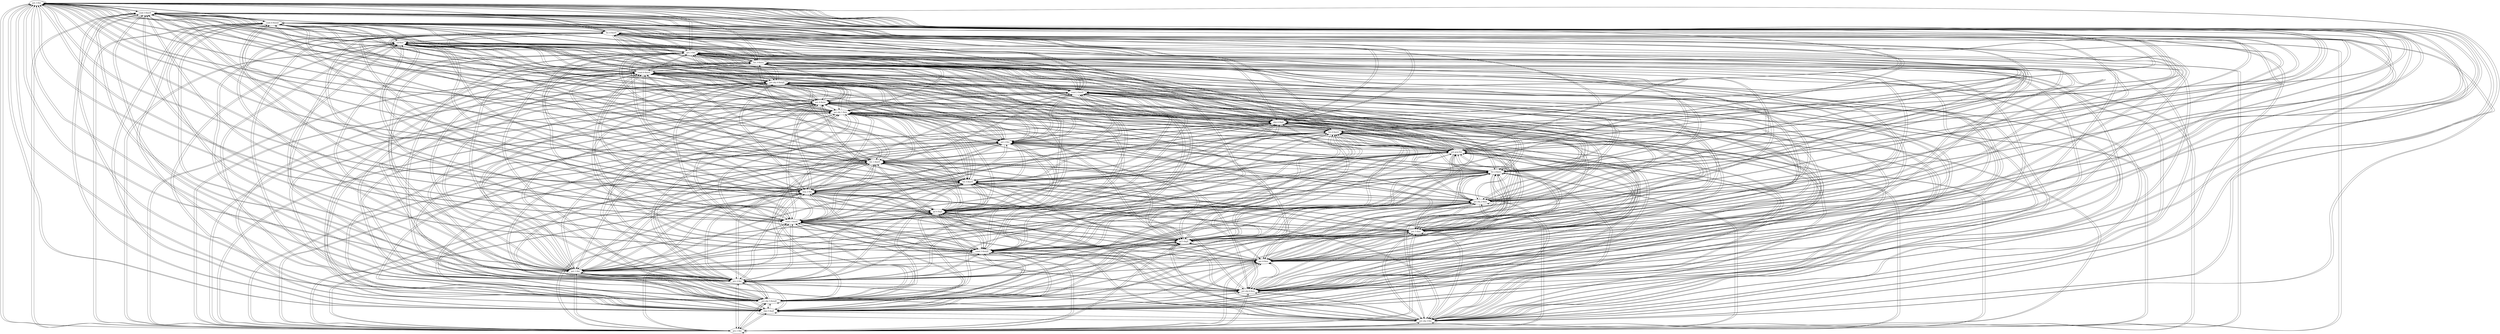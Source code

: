 digraph  {
	"pst.3-fini"	 [cell="pst.3",
		tense=pst,
		weight=0.48];
	"pst.3-fini" -> "pst.3-fini"	 [weight=0.48];
	"cond.3-finirE"	 [cell="cond.3",
		tense=cond,
		weight=0.98];
	"pst.3-fini" -> "cond.3-finirE"	 [weight=0.98];
	"prs.1-fini"	 [cell="prs.1",
		tense=prs,
		weight=1.0];
	"pst.3-fini" -> "prs.1-fini"	 [weight=1.0];
	"pst.sbj.3-fini"	 [cell="pst.sbj.3",
		tense="pst.sbj",
		weight=0.48];
	"pst.3-fini" -> "pst.sbj.3-fini"	 [weight=0.48];
	"sbjv.5-finjE"	 [cell="sbjv.5",
		tense=sbjv,
		weight=0.2];
	"pst.3-fini" -> "sbjv.5-finjE"	 [weight=0.0];
	"pst.sbj.5-finisjE"	 [cell="pst.sbj.5",
		tense="pst.sbj",
		weight=0.48];
	"pst.3-fini" -> "pst.sbj.5-finisjE"	 [weight=0.48];
	"pst.sbj.6-finis"	 [cell="pst.sbj.6",
		tense="pst.sbj",
		weight=0.48];
	"pst.3-fini" -> "pst.sbj.6-finis"	 [weight=0.48];
	"prs.2-fini"	 [cell="prs.2",
		tense=prs,
		weight=1.0];
	"pst.3-fini" -> "prs.2-fini"	 [weight=1.0];
	"pst.1-fini"	 [cell="pst.1",
		tense=pst,
		weight=0.48];
	"pst.3-fini" -> "pst.1-fini"	 [weight=0.48];
	"pst.6-finir"	 [cell="pst.6",
		tense=pst,
		weight=0.48];
	"pst.3-fini" -> "pst.6-finir"	 [weight=0.48];
	"cond.5-finirjE"	 [cell="cond.5",
		tense=cond,
		weight=0.98];
	"pst.3-fini" -> "cond.5-finirjE"	 [weight=0.98];
	"ipf.5-finjE"	 [cell="ipf.5",
		tense=ipf,
		weight=0.2];
	"pst.3-fini" -> "ipf.5-finjE"	 [weight=0.0];
	"pst.5-finit"	 [cell="pst.5",
		tense=pst,
		weight=0.48];
	"pst.3-fini" -> "pst.5-finit"	 [weight=0.48];
	"cond.1-finirE"	 [cell="cond.1",
		tense=cond,
		weight=0.98];
	"pst.3-fini" -> "cond.1-finirE"	 [weight=0.98];
	"ipf.4-finjô"	 [cell="ipf.4",
		tense=ipf,
		weight=0.2];
	"pst.3-fini" -> "ipf.4-finjô"	 [weight=0.0];
	"pst.sbj.2-finis"	 [cell="pst.sbj.2",
		tense="pst.sbj",
		weight=0.48];
	"pst.3-fini" -> "pst.sbj.2-finis"	 [weight=0.48];
	"imp.2-fini"	 [cell="imp.2",
		tense=imp,
		weight=1.0];
	"pst.3-fini" -> "imp.2-fini"	 [weight=1.0];
	"fut.5-finirE"	 [cell="fut.5",
		tense=fut,
		weight=0.98];
	"pst.3-fini" -> "fut.5-finirE"	 [weight=0.98];
	"fut.2-finira"	 [cell="fut.2",
		tense=fut,
		weight=0.98];
	"pst.3-fini" -> "fut.2-finira"	 [weight=0.98];
	"fut.1-finirE"	 [cell="fut.1",
		tense=fut,
		weight=0.98];
	"pst.3-fini" -> "fut.1-finirE"	 [weight=0.98];
	"pst.pcp-fini"	 [cell="pst.pcp",
		tense="pst.pcp",
		weight=0.49];
	"pst.3-fini" -> "pst.pcp-fini"	 [weight=0.49];
	"pst.2-fini"	 [cell="pst.2",
		tense=pst,
		weight=0.48];
	"pst.3-fini" -> "pst.2-fini"	 [weight=0.48];
	"fut.6-finirô"	 [cell="fut.6",
		tense=fut,
		weight=0.98];
	"pst.3-fini" -> "fut.6-finirô"	 [weight=0.98];
	"sbjv.4-finjô"	 [cell="sbjv.4",
		tense=sbjv,
		weight=0.2];
	"pst.3-fini" -> "sbjv.4-finjô"	 [weight=0.0];
	"pst.sbj.1-finis"	 [cell="pst.sbj.1",
		tense="pst.sbj",
		weight=0.48];
	"pst.3-fini" -> "pst.sbj.1-finis"	 [weight=0.48];
	"pst.4-finim"	 [cell="pst.4",
		tense=pst,
		weight=0.48];
	"pst.3-fini" -> "pst.4-finim"	 [weight=0.48];
	"cond.2-finirE"	 [cell="cond.2",
		tense=cond,
		weight=0.98];
	"pst.3-fini" -> "cond.2-finirE"	 [weight=0.98];
	"pst.sbj.4-finisjô"	 [cell="pst.sbj.4",
		tense="pst.sbj",
		weight=0.48];
	"pst.3-fini" -> "pst.sbj.4-finisjô"	 [weight=0.48];
	"cond.6-finirE"	 [cell="cond.6",
		tense=cond,
		weight=0.98];
	"pst.3-fini" -> "cond.6-finirE"	 [weight=0.98];
	"fut.3-finira"	 [cell="fut.3",
		tense=fut,
		weight=0.98];
	"pst.3-fini" -> "fut.3-finira"	 [weight=0.98];
	"prs.3-fini"	 [cell="prs.3",
		tense=prs,
		weight=1.0];
	"pst.3-fini" -> "prs.3-fini"	 [weight=1.0];
	"inf-finir"	 [cell=inf,
		tense=inf,
		weight=0.48];
	"pst.3-fini" -> "inf-finir"	 [weight=0.48];
	"fut.4-finirô"	 [cell="fut.4",
		tense=fut,
		weight=0.98];
	"pst.3-fini" -> "fut.4-finirô"	 [weight=0.98];
	"cond.4-finirjô"	 [cell="cond.4",
		tense=cond,
		weight=0.98];
	"pst.3-fini" -> "cond.4-finirjô"	 [weight=0.98];
	"cond.3-finirE" -> "pst.3-fini"	 [weight=0.24];
	"cond.3-finirE" -> "cond.3-finirE"	 [weight=0.98];
	"cond.3-finirE" -> "prs.1-fini"	 [weight=1.0];
	"cond.3-finirE" -> "pst.sbj.3-fini"	 [weight=0.24];
	"cond.3-finirE" -> "sbjv.5-finjE"	 [weight=0.04];
	"cond.3-finirE" -> "pst.sbj.5-finisjE"	 [weight=0.24];
	"cond.3-finirE" -> "pst.sbj.6-finis"	 [weight=0.24];
	"cond.3-finirE" -> "prs.2-fini"	 [weight=1.0];
	"cond.3-finirE" -> "pst.1-fini"	 [weight=0.24];
	"cond.3-finirE" -> "pst.6-finir"	 [weight=0.24];
	"cond.3-finirE" -> "cond.5-finirjE"	 [weight=0.98];
	"cond.3-finirE" -> "ipf.5-finjE"	 [weight=0.04];
	"cond.3-finirE" -> "pst.5-finit"	 [weight=0.24];
	"cond.3-finirE" -> "cond.1-finirE"	 [weight=0.98];
	"cond.3-finirE" -> "ipf.4-finjô"	 [weight=0.04];
	"cond.3-finirE" -> "pst.sbj.2-finis"	 [weight=0.24];
	"cond.3-finirE" -> "imp.2-fini"	 [weight=1.0];
	"cond.3-finirE" -> "fut.5-finirE"	 [weight=0.98];
	"cond.3-finirE" -> "fut.2-finira"	 [weight=0.98];
	"cond.3-finirE" -> "fut.1-finirE"	 [weight=0.98];
	"cond.3-finirE" -> "pst.pcp-fini"	 [weight=0.2058];
	"cond.3-finirE" -> "pst.2-fini"	 [weight=0.24];
	"cond.3-finirE" -> "fut.6-finirô"	 [weight=0.98];
	"cond.3-finirE" -> "sbjv.4-finjô"	 [weight=0.04];
	"cond.3-finirE" -> "pst.sbj.1-finis"	 [weight=0.24];
	"cond.3-finirE" -> "pst.4-finim"	 [weight=0.24];
	"cond.3-finirE" -> "cond.2-finirE"	 [weight=0.98];
	"cond.3-finirE" -> "pst.sbj.4-finisjô"	 [weight=0.24];
	"cond.3-finirE" -> "cond.6-finirE"	 [weight=0.98];
	"cond.3-finirE" -> "fut.3-finira"	 [weight=0.98];
	"cond.3-finirE" -> "prs.3-fini"	 [weight=1.0];
	"cond.3-finirE" -> "inf-finir"	 [weight=0.2304];
	"cond.3-finirE" -> "fut.4-finirô"	 [weight=0.98];
	"cond.3-finirE" -> "cond.4-finirjô"	 [weight=0.98];
	"prs.1-fini" -> "pst.3-fini"	 [weight=0.2304];
	"prs.1-fini" -> "cond.3-finirE"	 [weight=0.9604];
	"prs.1-fini" -> "prs.1-fini"	 [weight=1.0];
	"prs.1-fini" -> "pst.sbj.3-fini"	 [weight=0.2304];
	"prs.1-fini" -> "sbjv.5-finjE"	 [weight=0.04];
	"prs.1-fini" -> "pst.sbj.5-finisjE"	 [weight=0.2304];
	"prs.1-fini" -> "pst.sbj.6-finis"	 [weight=0.2304];
	"prs.1-fini" -> "prs.2-fini"	 [weight=1.0];
	"prs.1-fini" -> "pst.1-fini"	 [weight=0.2304];
	"prs.1-fini" -> "pst.6-finir"	 [weight=0.2304];
	"prs.1-fini" -> "cond.5-finirjE"	 [weight=0.9604];
	"prs.1-fini" -> "ipf.5-finjE"	 [weight=0.04];
	"prs.1-fini" -> "pst.5-finit"	 [weight=0.2304];
	"prs.1-fini" -> "cond.1-finirE"	 [weight=0.9604];
	"prs.1-fini" -> "ipf.4-finjô"	 [weight=0.04];
	"prs.1-fini" -> "pst.sbj.2-finis"	 [weight=0.2304];
	"prs.1-fini" -> "imp.2-fini"	 [weight=1.0];
	"prs.1-fini" -> "fut.5-finirE"	 [weight=0.9604];
	"prs.1-fini" -> "fut.2-finira"	 [weight=0.9604];
	"prs.1-fini" -> "fut.1-finirE"	 [weight=0.9604];
	"prs.1-fini" -> "pst.pcp-fini"	 [weight=0.2401];
	"prs.1-fini" -> "pst.2-fini"	 [weight=0.2304];
	"prs.1-fini" -> "fut.6-finirô"	 [weight=0.9604];
	"prs.1-fini" -> "sbjv.4-finjô"	 [weight=0.04];
	"prs.1-fini" -> "pst.sbj.1-finis"	 [weight=0.2304];
	"prs.1-fini" -> "pst.4-finim"	 [weight=0.2304];
	"prs.1-fini" -> "cond.2-finirE"	 [weight=0.9604];
	"prs.1-fini" -> "pst.sbj.4-finisjô"	 [weight=0.2304];
	"prs.1-fini" -> "cond.6-finirE"	 [weight=0.9604];
	"prs.1-fini" -> "fut.3-finira"	 [weight=0.9604];
	"prs.1-fini" -> "prs.3-fini"	 [weight=1.0];
	"prs.1-fini" -> "inf-finir"	 [weight=0.2304];
	"prs.1-fini" -> "fut.4-finirô"	 [weight=0.9604];
	"prs.1-fini" -> "cond.4-finirjô"	 [weight=0.9604];
	"pst.sbj.3-fini" -> "pst.3-fini"	 [weight=0.48];
	"pst.sbj.3-fini" -> "cond.3-finirE"	 [weight=0.98];
	"pst.sbj.3-fini" -> "prs.1-fini"	 [weight=1.0];
	"pst.sbj.3-fini" -> "pst.sbj.3-fini"	 [weight=0.48];
	"pst.sbj.3-fini" -> "sbjv.5-finjE"	 [weight=0.0];
	"pst.sbj.3-fini" -> "pst.sbj.5-finisjE"	 [weight=0.48];
	"pst.sbj.3-fini" -> "pst.sbj.6-finis"	 [weight=0.48];
	"pst.sbj.3-fini" -> "prs.2-fini"	 [weight=1.0];
	"pst.sbj.3-fini" -> "pst.1-fini"	 [weight=0.48];
	"pst.sbj.3-fini" -> "pst.6-finir"	 [weight=0.48];
	"pst.sbj.3-fini" -> "cond.5-finirjE"	 [weight=0.98];
	"pst.sbj.3-fini" -> "ipf.5-finjE"	 [weight=0.0];
	"pst.sbj.3-fini" -> "pst.5-finit"	 [weight=0.48];
	"pst.sbj.3-fini" -> "cond.1-finirE"	 [weight=0.98];
	"pst.sbj.3-fini" -> "ipf.4-finjô"	 [weight=0.0];
	"pst.sbj.3-fini" -> "pst.sbj.2-finis"	 [weight=0.48];
	"pst.sbj.3-fini" -> "imp.2-fini"	 [weight=1.0];
	"pst.sbj.3-fini" -> "fut.5-finirE"	 [weight=0.98];
	"pst.sbj.3-fini" -> "fut.2-finira"	 [weight=0.98];
	"pst.sbj.3-fini" -> "fut.1-finirE"	 [weight=0.98];
	"pst.sbj.3-fini" -> "pst.pcp-fini"	 [weight=0.49];
	"pst.sbj.3-fini" -> "pst.2-fini"	 [weight=0.48];
	"pst.sbj.3-fini" -> "fut.6-finirô"	 [weight=0.98];
	"pst.sbj.3-fini" -> "sbjv.4-finjô"	 [weight=0.0];
	"pst.sbj.3-fini" -> "pst.sbj.1-finis"	 [weight=0.48];
	"pst.sbj.3-fini" -> "pst.4-finim"	 [weight=0.48];
	"pst.sbj.3-fini" -> "cond.2-finirE"	 [weight=0.98];
	"pst.sbj.3-fini" -> "pst.sbj.4-finisjô"	 [weight=0.48];
	"pst.sbj.3-fini" -> "cond.6-finirE"	 [weight=0.98];
	"pst.sbj.3-fini" -> "fut.3-finira"	 [weight=0.98];
	"pst.sbj.3-fini" -> "prs.3-fini"	 [weight=1.0];
	"pst.sbj.3-fini" -> "inf-finir"	 [weight=0.48];
	"pst.sbj.3-fini" -> "fut.4-finirô"	 [weight=0.98];
	"pst.sbj.3-fini" -> "cond.4-finirjô"	 [weight=0.98];
	"sbjv.5-finjE" -> "pst.3-fini"	 [weight=0.0192];
	"sbjv.5-finjE" -> "cond.3-finirE"	 [weight=0.0294];
	"sbjv.5-finjE" -> "prs.1-fini"	 [weight=0.07];
	"sbjv.5-finjE" -> "pst.sbj.3-fini"	 [weight=0.0192];
	"sbjv.5-finjE" -> "sbjv.5-finjE"	 [weight=0.2];
	"sbjv.5-finjE" -> "pst.sbj.5-finisjE"	 [weight=0.0192];
	"sbjv.5-finjE" -> "pst.sbj.6-finis"	 [weight=0.0192];
	"sbjv.5-finjE" -> "prs.2-fini"	 [weight=0.07];
	"sbjv.5-finjE" -> "pst.1-fini"	 [weight=0.0192];
	"sbjv.5-finjE" -> "pst.6-finir"	 [weight=0.0192];
	"sbjv.5-finjE" -> "cond.5-finirjE"	 [weight=0.0294];
	"sbjv.5-finjE" -> "ipf.5-finjE"	 [weight=0.2];
	"sbjv.5-finjE" -> "pst.5-finit"	 [weight=0.0192];
	"sbjv.5-finjE" -> "cond.1-finirE"	 [weight=0.0294];
	"sbjv.5-finjE" -> "ipf.4-finjô"	 [weight=0.2];
	"sbjv.5-finjE" -> "pst.sbj.2-finis"	 [weight=0.0192];
	"sbjv.5-finjE" -> "imp.2-fini"	 [weight=0.07];
	"sbjv.5-finjE" -> "fut.5-finirE"	 [weight=0.0294];
	"sbjv.5-finjE" -> "fut.2-finira"	 [weight=0.0294];
	"sbjv.5-finjE" -> "fut.1-finirE"	 [weight=0.0294];
	"sbjv.5-finjE" -> "pst.pcp-fini"	 [weight=0.0049];
	"sbjv.5-finjE" -> "pst.2-fini"	 [weight=0.0192];
	"sbjv.5-finjE" -> "fut.6-finirô"	 [weight=0.0294];
	"sbjv.5-finjE" -> "sbjv.4-finjô"	 [weight=0.2];
	"sbjv.5-finjE" -> "pst.sbj.1-finis"	 [weight=0.0192];
	"sbjv.5-finjE" -> "pst.4-finim"	 [weight=0.0192];
	"sbjv.5-finjE" -> "cond.2-finirE"	 [weight=0.0294];
	"sbjv.5-finjE" -> "pst.sbj.4-finisjô"	 [weight=0.0192];
	"sbjv.5-finjE" -> "cond.6-finirE"	 [weight=0.0294];
	"sbjv.5-finjE" -> "fut.3-finira"	 [weight=0.0294];
	"sbjv.5-finjE" -> "prs.3-fini"	 [weight=0.07];
	"sbjv.5-finjE" -> "inf-finir"	 [weight=0.0192];
	"sbjv.5-finjE" -> "fut.4-finirô"	 [weight=0.0294];
	"sbjv.5-finjE" -> "cond.4-finirjô"	 [weight=0.0294];
	"pst.sbj.5-finisjE" -> "pst.3-fini"	 [weight=0.48];
	"pst.sbj.5-finisjE" -> "cond.3-finirE"	 [weight=0.98];
	"pst.sbj.5-finisjE" -> "prs.1-fini"	 [weight=1.0];
	"pst.sbj.5-finisjE" -> "pst.sbj.3-fini"	 [weight=0.48];
	"pst.sbj.5-finisjE" -> "sbjv.5-finjE"	 [weight=0.0];
	"pst.sbj.5-finisjE" -> "pst.sbj.5-finisjE"	 [weight=0.48];
	"pst.sbj.5-finisjE" -> "pst.sbj.6-finis"	 [weight=0.48];
	"pst.sbj.5-finisjE" -> "prs.2-fini"	 [weight=1.0];
	"pst.sbj.5-finisjE" -> "pst.1-fini"	 [weight=0.48];
	"pst.sbj.5-finisjE" -> "pst.6-finir"	 [weight=0.48];
	"pst.sbj.5-finisjE" -> "cond.5-finirjE"	 [weight=0.98];
	"pst.sbj.5-finisjE" -> "ipf.5-finjE"	 [weight=0.0];
	"pst.sbj.5-finisjE" -> "pst.5-finit"	 [weight=0.48];
	"pst.sbj.5-finisjE" -> "cond.1-finirE"	 [weight=0.98];
	"pst.sbj.5-finisjE" -> "ipf.4-finjô"	 [weight=0.0];
	"pst.sbj.5-finisjE" -> "pst.sbj.2-finis"	 [weight=0.48];
	"pst.sbj.5-finisjE" -> "imp.2-fini"	 [weight=1.0];
	"pst.sbj.5-finisjE" -> "fut.5-finirE"	 [weight=0.98];
	"pst.sbj.5-finisjE" -> "fut.2-finira"	 [weight=0.98];
	"pst.sbj.5-finisjE" -> "fut.1-finirE"	 [weight=0.98];
	"pst.sbj.5-finisjE" -> "pst.pcp-fini"	 [weight=0.49];
	"pst.sbj.5-finisjE" -> "pst.2-fini"	 [weight=0.48];
	"pst.sbj.5-finisjE" -> "fut.6-finirô"	 [weight=0.98];
	"pst.sbj.5-finisjE" -> "sbjv.4-finjô"	 [weight=0.0];
	"pst.sbj.5-finisjE" -> "pst.sbj.1-finis"	 [weight=0.48];
	"pst.sbj.5-finisjE" -> "pst.4-finim"	 [weight=0.48];
	"pst.sbj.5-finisjE" -> "cond.2-finirE"	 [weight=0.98];
	"pst.sbj.5-finisjE" -> "pst.sbj.4-finisjô"	 [weight=0.48];
	"pst.sbj.5-finisjE" -> "cond.6-finirE"	 [weight=0.98];
	"pst.sbj.5-finisjE" -> "fut.3-finira"	 [weight=0.98];
	"pst.sbj.5-finisjE" -> "prs.3-fini"	 [weight=1.0];
	"pst.sbj.5-finisjE" -> "inf-finir"	 [weight=0.48];
	"pst.sbj.5-finisjE" -> "fut.4-finirô"	 [weight=0.98];
	"pst.sbj.5-finisjE" -> "cond.4-finirjô"	 [weight=0.98];
	"pst.sbj.6-finis" -> "pst.3-fini"	 [weight=0.48];
	"pst.sbj.6-finis" -> "cond.3-finirE"	 [weight=0.98];
	"pst.sbj.6-finis" -> "prs.1-fini"	 [weight=1.0];
	"pst.sbj.6-finis" -> "pst.sbj.3-fini"	 [weight=0.48];
	"pst.sbj.6-finis" -> "sbjv.5-finjE"	 [weight=0.0];
	"pst.sbj.6-finis" -> "pst.sbj.5-finisjE"	 [weight=0.48];
	"pst.sbj.6-finis" -> "pst.sbj.6-finis"	 [weight=0.48];
	"pst.sbj.6-finis" -> "prs.2-fini"	 [weight=1.0];
	"pst.sbj.6-finis" -> "pst.1-fini"	 [weight=0.48];
	"pst.sbj.6-finis" -> "pst.6-finir"	 [weight=0.48];
	"pst.sbj.6-finis" -> "cond.5-finirjE"	 [weight=0.98];
	"pst.sbj.6-finis" -> "ipf.5-finjE"	 [weight=0.0];
	"pst.sbj.6-finis" -> "pst.5-finit"	 [weight=0.48];
	"pst.sbj.6-finis" -> "cond.1-finirE"	 [weight=0.98];
	"pst.sbj.6-finis" -> "ipf.4-finjô"	 [weight=0.0];
	"pst.sbj.6-finis" -> "pst.sbj.2-finis"	 [weight=0.48];
	"pst.sbj.6-finis" -> "imp.2-fini"	 [weight=1.0];
	"pst.sbj.6-finis" -> "fut.5-finirE"	 [weight=0.98];
	"pst.sbj.6-finis" -> "fut.2-finira"	 [weight=0.98];
	"pst.sbj.6-finis" -> "fut.1-finirE"	 [weight=0.98];
	"pst.sbj.6-finis" -> "pst.pcp-fini"	 [weight=0.49];
	"pst.sbj.6-finis" -> "pst.2-fini"	 [weight=0.48];
	"pst.sbj.6-finis" -> "fut.6-finirô"	 [weight=0.98];
	"pst.sbj.6-finis" -> "sbjv.4-finjô"	 [weight=0.0];
	"pst.sbj.6-finis" -> "pst.sbj.1-finis"	 [weight=0.48];
	"pst.sbj.6-finis" -> "pst.4-finim"	 [weight=0.48];
	"pst.sbj.6-finis" -> "cond.2-finirE"	 [weight=0.98];
	"pst.sbj.6-finis" -> "pst.sbj.4-finisjô"	 [weight=0.48];
	"pst.sbj.6-finis" -> "cond.6-finirE"	 [weight=0.98];
	"pst.sbj.6-finis" -> "fut.3-finira"	 [weight=0.98];
	"pst.sbj.6-finis" -> "prs.3-fini"	 [weight=1.0];
	"pst.sbj.6-finis" -> "inf-finir"	 [weight=0.48];
	"pst.sbj.6-finis" -> "fut.4-finirô"	 [weight=0.98];
	"pst.sbj.6-finis" -> "cond.4-finirjô"	 [weight=0.98];
	"prs.2-fini" -> "pst.3-fini"	 [weight=0.2304];
	"prs.2-fini" -> "cond.3-finirE"	 [weight=0.9604];
	"prs.2-fini" -> "prs.1-fini"	 [weight=1.0];
	"prs.2-fini" -> "pst.sbj.3-fini"	 [weight=0.2304];
	"prs.2-fini" -> "sbjv.5-finjE"	 [weight=0.04];
	"prs.2-fini" -> "pst.sbj.5-finisjE"	 [weight=0.2304];
	"prs.2-fini" -> "pst.sbj.6-finis"	 [weight=0.2304];
	"prs.2-fini" -> "prs.2-fini"	 [weight=1.0];
	"prs.2-fini" -> "pst.1-fini"	 [weight=0.2304];
	"prs.2-fini" -> "pst.6-finir"	 [weight=0.2304];
	"prs.2-fini" -> "cond.5-finirjE"	 [weight=0.9604];
	"prs.2-fini" -> "ipf.5-finjE"	 [weight=0.04];
	"prs.2-fini" -> "pst.5-finit"	 [weight=0.2304];
	"prs.2-fini" -> "cond.1-finirE"	 [weight=0.9604];
	"prs.2-fini" -> "ipf.4-finjô"	 [weight=0.04];
	"prs.2-fini" -> "pst.sbj.2-finis"	 [weight=0.2304];
	"prs.2-fini" -> "imp.2-fini"	 [weight=1.0];
	"prs.2-fini" -> "fut.5-finirE"	 [weight=0.9604];
	"prs.2-fini" -> "fut.2-finira"	 [weight=0.9604];
	"prs.2-fini" -> "fut.1-finirE"	 [weight=0.9604];
	"prs.2-fini" -> "pst.pcp-fini"	 [weight=0.2401];
	"prs.2-fini" -> "pst.2-fini"	 [weight=0.2304];
	"prs.2-fini" -> "fut.6-finirô"	 [weight=0.9604];
	"prs.2-fini" -> "sbjv.4-finjô"	 [weight=0.04];
	"prs.2-fini" -> "pst.sbj.1-finis"	 [weight=0.2304];
	"prs.2-fini" -> "pst.4-finim"	 [weight=0.2304];
	"prs.2-fini" -> "cond.2-finirE"	 [weight=0.9604];
	"prs.2-fini" -> "pst.sbj.4-finisjô"	 [weight=0.2304];
	"prs.2-fini" -> "cond.6-finirE"	 [weight=0.9604];
	"prs.2-fini" -> "fut.3-finira"	 [weight=0.9604];
	"prs.2-fini" -> "prs.3-fini"	 [weight=1.0];
	"prs.2-fini" -> "inf-finir"	 [weight=0.2304];
	"prs.2-fini" -> "fut.4-finirô"	 [weight=0.9604];
	"prs.2-fini" -> "cond.4-finirjô"	 [weight=0.9604];
	"pst.1-fini" -> "pst.3-fini"	 [weight=0.48];
	"pst.1-fini" -> "cond.3-finirE"	 [weight=0.98];
	"pst.1-fini" -> "prs.1-fini"	 [weight=1.0];
	"pst.1-fini" -> "pst.sbj.3-fini"	 [weight=0.48];
	"pst.1-fini" -> "sbjv.5-finjE"	 [weight=0.0];
	"pst.1-fini" -> "pst.sbj.5-finisjE"	 [weight=0.48];
	"pst.1-fini" -> "pst.sbj.6-finis"	 [weight=0.48];
	"pst.1-fini" -> "prs.2-fini"	 [weight=1.0];
	"pst.1-fini" -> "pst.1-fini"	 [weight=0.48];
	"pst.1-fini" -> "pst.6-finir"	 [weight=0.48];
	"pst.1-fini" -> "cond.5-finirjE"	 [weight=0.98];
	"pst.1-fini" -> "ipf.5-finjE"	 [weight=0.0];
	"pst.1-fini" -> "pst.5-finit"	 [weight=0.48];
	"pst.1-fini" -> "cond.1-finirE"	 [weight=0.98];
	"pst.1-fini" -> "ipf.4-finjô"	 [weight=0.0];
	"pst.1-fini" -> "pst.sbj.2-finis"	 [weight=0.48];
	"pst.1-fini" -> "imp.2-fini"	 [weight=1.0];
	"pst.1-fini" -> "fut.5-finirE"	 [weight=0.98];
	"pst.1-fini" -> "fut.2-finira"	 [weight=0.98];
	"pst.1-fini" -> "fut.1-finirE"	 [weight=0.98];
	"pst.1-fini" -> "pst.pcp-fini"	 [weight=0.49];
	"pst.1-fini" -> "pst.2-fini"	 [weight=0.48];
	"pst.1-fini" -> "fut.6-finirô"	 [weight=0.98];
	"pst.1-fini" -> "sbjv.4-finjô"	 [weight=0.0];
	"pst.1-fini" -> "pst.sbj.1-finis"	 [weight=0.48];
	"pst.1-fini" -> "pst.4-finim"	 [weight=0.48];
	"pst.1-fini" -> "cond.2-finirE"	 [weight=0.98];
	"pst.1-fini" -> "pst.sbj.4-finisjô"	 [weight=0.48];
	"pst.1-fini" -> "cond.6-finirE"	 [weight=0.98];
	"pst.1-fini" -> "fut.3-finira"	 [weight=0.98];
	"pst.1-fini" -> "prs.3-fini"	 [weight=1.0];
	"pst.1-fini" -> "inf-finir"	 [weight=0.48];
	"pst.1-fini" -> "fut.4-finirô"	 [weight=0.98];
	"pst.1-fini" -> "cond.4-finirjô"	 [weight=0.98];
	"pst.6-finir" -> "pst.3-fini"	 [weight=0.48];
	"pst.6-finir" -> "cond.3-finirE"	 [weight=0.98];
	"pst.6-finir" -> "prs.1-fini"	 [weight=1.0];
	"pst.6-finir" -> "pst.sbj.3-fini"	 [weight=0.48];
	"pst.6-finir" -> "sbjv.5-finjE"	 [weight=0.0];
	"pst.6-finir" -> "pst.sbj.5-finisjE"	 [weight=0.48];
	"pst.6-finir" -> "pst.sbj.6-finis"	 [weight=0.48];
	"pst.6-finir" -> "prs.2-fini"	 [weight=1.0];
	"pst.6-finir" -> "pst.1-fini"	 [weight=0.48];
	"pst.6-finir" -> "pst.6-finir"	 [weight=0.48];
	"pst.6-finir" -> "cond.5-finirjE"	 [weight=0.98];
	"pst.6-finir" -> "ipf.5-finjE"	 [weight=0.0];
	"pst.6-finir" -> "pst.5-finit"	 [weight=0.48];
	"pst.6-finir" -> "cond.1-finirE"	 [weight=0.98];
	"pst.6-finir" -> "ipf.4-finjô"	 [weight=0.0];
	"pst.6-finir" -> "pst.sbj.2-finis"	 [weight=0.48];
	"pst.6-finir" -> "imp.2-fini"	 [weight=1.0];
	"pst.6-finir" -> "fut.5-finirE"	 [weight=0.98];
	"pst.6-finir" -> "fut.2-finira"	 [weight=0.98];
	"pst.6-finir" -> "fut.1-finirE"	 [weight=0.98];
	"pst.6-finir" -> "pst.pcp-fini"	 [weight=0.49];
	"pst.6-finir" -> "pst.2-fini"	 [weight=0.48];
	"pst.6-finir" -> "fut.6-finirô"	 [weight=0.98];
	"pst.6-finir" -> "sbjv.4-finjô"	 [weight=0.0];
	"pst.6-finir" -> "pst.sbj.1-finis"	 [weight=0.48];
	"pst.6-finir" -> "pst.4-finim"	 [weight=0.48];
	"pst.6-finir" -> "cond.2-finirE"	 [weight=0.98];
	"pst.6-finir" -> "pst.sbj.4-finisjô"	 [weight=0.48];
	"pst.6-finir" -> "cond.6-finirE"	 [weight=0.98];
	"pst.6-finir" -> "fut.3-finira"	 [weight=0.98];
	"pst.6-finir" -> "prs.3-fini"	 [weight=1.0];
	"pst.6-finir" -> "inf-finir"	 [weight=0.48];
	"pst.6-finir" -> "fut.4-finirô"	 [weight=0.98];
	"pst.6-finir" -> "cond.4-finirjô"	 [weight=0.98];
	"cond.5-finirjE" -> "pst.3-fini"	 [weight=0.24];
	"cond.5-finirjE" -> "cond.3-finirE"	 [weight=0.98];
	"cond.5-finirjE" -> "prs.1-fini"	 [weight=1.0];
	"cond.5-finirjE" -> "pst.sbj.3-fini"	 [weight=0.24];
	"cond.5-finirjE" -> "sbjv.5-finjE"	 [weight=0.04];
	"cond.5-finirjE" -> "pst.sbj.5-finisjE"	 [weight=0.24];
	"cond.5-finirjE" -> "pst.sbj.6-finis"	 [weight=0.24];
	"cond.5-finirjE" -> "prs.2-fini"	 [weight=1.0];
	"cond.5-finirjE" -> "pst.1-fini"	 [weight=0.24];
	"cond.5-finirjE" -> "pst.6-finir"	 [weight=0.24];
	"cond.5-finirjE" -> "cond.5-finirjE"	 [weight=0.98];
	"cond.5-finirjE" -> "ipf.5-finjE"	 [weight=0.04];
	"cond.5-finirjE" -> "pst.5-finit"	 [weight=0.24];
	"cond.5-finirjE" -> "cond.1-finirE"	 [weight=0.98];
	"cond.5-finirjE" -> "ipf.4-finjô"	 [weight=0.04];
	"cond.5-finirjE" -> "pst.sbj.2-finis"	 [weight=0.24];
	"cond.5-finirjE" -> "imp.2-fini"	 [weight=1.0];
	"cond.5-finirjE" -> "fut.5-finirE"	 [weight=0.98];
	"cond.5-finirjE" -> "fut.2-finira"	 [weight=0.98];
	"cond.5-finirjE" -> "fut.1-finirE"	 [weight=0.98];
	"cond.5-finirjE" -> "pst.pcp-fini"	 [weight=0.2058];
	"cond.5-finirjE" -> "pst.2-fini"	 [weight=0.24];
	"cond.5-finirjE" -> "fut.6-finirô"	 [weight=0.98];
	"cond.5-finirjE" -> "sbjv.4-finjô"	 [weight=0.04];
	"cond.5-finirjE" -> "pst.sbj.1-finis"	 [weight=0.24];
	"cond.5-finirjE" -> "pst.4-finim"	 [weight=0.24];
	"cond.5-finirjE" -> "cond.2-finirE"	 [weight=0.98];
	"cond.5-finirjE" -> "pst.sbj.4-finisjô"	 [weight=0.24];
	"cond.5-finirjE" -> "cond.6-finirE"	 [weight=0.98];
	"cond.5-finirjE" -> "fut.3-finira"	 [weight=0.98];
	"cond.5-finirjE" -> "prs.3-fini"	 [weight=1.0];
	"cond.5-finirjE" -> "inf-finir"	 [weight=0.2304];
	"cond.5-finirjE" -> "fut.4-finirô"	 [weight=0.98];
	"cond.5-finirjE" -> "cond.4-finirjô"	 [weight=0.98];
	"ipf.5-finjE" -> "pst.3-fini"	 [weight=0.0192];
	"ipf.5-finjE" -> "cond.3-finirE"	 [weight=0.0294];
	"ipf.5-finjE" -> "prs.1-fini"	 [weight=0.07];
	"ipf.5-finjE" -> "pst.sbj.3-fini"	 [weight=0.0192];
	"ipf.5-finjE" -> "sbjv.5-finjE"	 [weight=0.2];
	"ipf.5-finjE" -> "pst.sbj.5-finisjE"	 [weight=0.0192];
	"ipf.5-finjE" -> "pst.sbj.6-finis"	 [weight=0.0192];
	"ipf.5-finjE" -> "prs.2-fini"	 [weight=0.07];
	"ipf.5-finjE" -> "pst.1-fini"	 [weight=0.0192];
	"ipf.5-finjE" -> "pst.6-finir"	 [weight=0.0192];
	"ipf.5-finjE" -> "cond.5-finirjE"	 [weight=0.0294];
	"ipf.5-finjE" -> "ipf.5-finjE"	 [weight=0.2];
	"ipf.5-finjE" -> "pst.5-finit"	 [weight=0.0192];
	"ipf.5-finjE" -> "cond.1-finirE"	 [weight=0.0294];
	"ipf.5-finjE" -> "ipf.4-finjô"	 [weight=0.2];
	"ipf.5-finjE" -> "pst.sbj.2-finis"	 [weight=0.0192];
	"ipf.5-finjE" -> "imp.2-fini"	 [weight=0.07];
	"ipf.5-finjE" -> "fut.5-finirE"	 [weight=0.0294];
	"ipf.5-finjE" -> "fut.2-finira"	 [weight=0.0294];
	"ipf.5-finjE" -> "fut.1-finirE"	 [weight=0.0294];
	"ipf.5-finjE" -> "pst.pcp-fini"	 [weight=0.0049];
	"ipf.5-finjE" -> "pst.2-fini"	 [weight=0.0192];
	"ipf.5-finjE" -> "fut.6-finirô"	 [weight=0.0294];
	"ipf.5-finjE" -> "sbjv.4-finjô"	 [weight=0.2];
	"ipf.5-finjE" -> "pst.sbj.1-finis"	 [weight=0.0192];
	"ipf.5-finjE" -> "pst.4-finim"	 [weight=0.0192];
	"ipf.5-finjE" -> "cond.2-finirE"	 [weight=0.0294];
	"ipf.5-finjE" -> "pst.sbj.4-finisjô"	 [weight=0.0192];
	"ipf.5-finjE" -> "cond.6-finirE"	 [weight=0.0294];
	"ipf.5-finjE" -> "fut.3-finira"	 [weight=0.0294];
	"ipf.5-finjE" -> "prs.3-fini"	 [weight=0.07];
	"ipf.5-finjE" -> "inf-finir"	 [weight=0.0192];
	"ipf.5-finjE" -> "fut.4-finirô"	 [weight=0.0294];
	"ipf.5-finjE" -> "cond.4-finirjô"	 [weight=0.0294];
	"pst.5-finit" -> "pst.3-fini"	 [weight=0.48];
	"pst.5-finit" -> "cond.3-finirE"	 [weight=0.98];
	"pst.5-finit" -> "prs.1-fini"	 [weight=1.0];
	"pst.5-finit" -> "pst.sbj.3-fini"	 [weight=0.48];
	"pst.5-finit" -> "sbjv.5-finjE"	 [weight=0.0];
	"pst.5-finit" -> "pst.sbj.5-finisjE"	 [weight=0.48];
	"pst.5-finit" -> "pst.sbj.6-finis"	 [weight=0.48];
	"pst.5-finit" -> "prs.2-fini"	 [weight=1.0];
	"pst.5-finit" -> "pst.1-fini"	 [weight=0.48];
	"pst.5-finit" -> "pst.6-finir"	 [weight=0.48];
	"pst.5-finit" -> "cond.5-finirjE"	 [weight=0.98];
	"pst.5-finit" -> "ipf.5-finjE"	 [weight=0.0];
	"pst.5-finit" -> "pst.5-finit"	 [weight=0.48];
	"pst.5-finit" -> "cond.1-finirE"	 [weight=0.98];
	"pst.5-finit" -> "ipf.4-finjô"	 [weight=0.0];
	"pst.5-finit" -> "pst.sbj.2-finis"	 [weight=0.48];
	"pst.5-finit" -> "imp.2-fini"	 [weight=1.0];
	"pst.5-finit" -> "fut.5-finirE"	 [weight=0.98];
	"pst.5-finit" -> "fut.2-finira"	 [weight=0.98];
	"pst.5-finit" -> "fut.1-finirE"	 [weight=0.98];
	"pst.5-finit" -> "pst.pcp-fini"	 [weight=0.49];
	"pst.5-finit" -> "pst.2-fini"	 [weight=0.48];
	"pst.5-finit" -> "fut.6-finirô"	 [weight=0.98];
	"pst.5-finit" -> "sbjv.4-finjô"	 [weight=0.0];
	"pst.5-finit" -> "pst.sbj.1-finis"	 [weight=0.48];
	"pst.5-finit" -> "pst.4-finim"	 [weight=0.48];
	"pst.5-finit" -> "cond.2-finirE"	 [weight=0.98];
	"pst.5-finit" -> "pst.sbj.4-finisjô"	 [weight=0.48];
	"pst.5-finit" -> "cond.6-finirE"	 [weight=0.98];
	"pst.5-finit" -> "fut.3-finira"	 [weight=0.98];
	"pst.5-finit" -> "prs.3-fini"	 [weight=1.0];
	"pst.5-finit" -> "inf-finir"	 [weight=0.48];
	"pst.5-finit" -> "fut.4-finirô"	 [weight=0.98];
	"pst.5-finit" -> "cond.4-finirjô"	 [weight=0.98];
	"cond.1-finirE" -> "pst.3-fini"	 [weight=0.24];
	"cond.1-finirE" -> "cond.3-finirE"	 [weight=0.98];
	"cond.1-finirE" -> "prs.1-fini"	 [weight=1.0];
	"cond.1-finirE" -> "pst.sbj.3-fini"	 [weight=0.24];
	"cond.1-finirE" -> "sbjv.5-finjE"	 [weight=0.04];
	"cond.1-finirE" -> "pst.sbj.5-finisjE"	 [weight=0.24];
	"cond.1-finirE" -> "pst.sbj.6-finis"	 [weight=0.24];
	"cond.1-finirE" -> "prs.2-fini"	 [weight=1.0];
	"cond.1-finirE" -> "pst.1-fini"	 [weight=0.24];
	"cond.1-finirE" -> "pst.6-finir"	 [weight=0.24];
	"cond.1-finirE" -> "cond.5-finirjE"	 [weight=0.98];
	"cond.1-finirE" -> "ipf.5-finjE"	 [weight=0.04];
	"cond.1-finirE" -> "pst.5-finit"	 [weight=0.24];
	"cond.1-finirE" -> "cond.1-finirE"	 [weight=0.98];
	"cond.1-finirE" -> "ipf.4-finjô"	 [weight=0.04];
	"cond.1-finirE" -> "pst.sbj.2-finis"	 [weight=0.24];
	"cond.1-finirE" -> "imp.2-fini"	 [weight=1.0];
	"cond.1-finirE" -> "fut.5-finirE"	 [weight=0.98];
	"cond.1-finirE" -> "fut.2-finira"	 [weight=0.98];
	"cond.1-finirE" -> "fut.1-finirE"	 [weight=0.98];
	"cond.1-finirE" -> "pst.pcp-fini"	 [weight=0.2058];
	"cond.1-finirE" -> "pst.2-fini"	 [weight=0.24];
	"cond.1-finirE" -> "fut.6-finirô"	 [weight=0.98];
	"cond.1-finirE" -> "sbjv.4-finjô"	 [weight=0.04];
	"cond.1-finirE" -> "pst.sbj.1-finis"	 [weight=0.24];
	"cond.1-finirE" -> "pst.4-finim"	 [weight=0.24];
	"cond.1-finirE" -> "cond.2-finirE"	 [weight=0.98];
	"cond.1-finirE" -> "pst.sbj.4-finisjô"	 [weight=0.24];
	"cond.1-finirE" -> "cond.6-finirE"	 [weight=0.98];
	"cond.1-finirE" -> "fut.3-finira"	 [weight=0.98];
	"cond.1-finirE" -> "prs.3-fini"	 [weight=1.0];
	"cond.1-finirE" -> "inf-finir"	 [weight=0.2304];
	"cond.1-finirE" -> "fut.4-finirô"	 [weight=0.98];
	"cond.1-finirE" -> "cond.4-finirjô"	 [weight=0.98];
	"ipf.4-finjô" -> "pst.3-fini"	 [weight=0.0192];
	"ipf.4-finjô" -> "cond.3-finirE"	 [weight=0.0294];
	"ipf.4-finjô" -> "prs.1-fini"	 [weight=0.07];
	"ipf.4-finjô" -> "pst.sbj.3-fini"	 [weight=0.0192];
	"ipf.4-finjô" -> "sbjv.5-finjE"	 [weight=0.2];
	"ipf.4-finjô" -> "pst.sbj.5-finisjE"	 [weight=0.0192];
	"ipf.4-finjô" -> "pst.sbj.6-finis"	 [weight=0.0192];
	"ipf.4-finjô" -> "prs.2-fini"	 [weight=0.07];
	"ipf.4-finjô" -> "pst.1-fini"	 [weight=0.0192];
	"ipf.4-finjô" -> "pst.6-finir"	 [weight=0.0192];
	"ipf.4-finjô" -> "cond.5-finirjE"	 [weight=0.0294];
	"ipf.4-finjô" -> "ipf.5-finjE"	 [weight=0.2];
	"ipf.4-finjô" -> "pst.5-finit"	 [weight=0.0192];
	"ipf.4-finjô" -> "cond.1-finirE"	 [weight=0.0294];
	"ipf.4-finjô" -> "ipf.4-finjô"	 [weight=0.2];
	"ipf.4-finjô" -> "pst.sbj.2-finis"	 [weight=0.0192];
	"ipf.4-finjô" -> "imp.2-fini"	 [weight=0.07];
	"ipf.4-finjô" -> "fut.5-finirE"	 [weight=0.0294];
	"ipf.4-finjô" -> "fut.2-finira"	 [weight=0.0294];
	"ipf.4-finjô" -> "fut.1-finirE"	 [weight=0.0294];
	"ipf.4-finjô" -> "pst.pcp-fini"	 [weight=0.0049];
	"ipf.4-finjô" -> "pst.2-fini"	 [weight=0.0192];
	"ipf.4-finjô" -> "fut.6-finirô"	 [weight=0.0294];
	"ipf.4-finjô" -> "sbjv.4-finjô"	 [weight=0.2];
	"ipf.4-finjô" -> "pst.sbj.1-finis"	 [weight=0.0192];
	"ipf.4-finjô" -> "pst.4-finim"	 [weight=0.0192];
	"ipf.4-finjô" -> "cond.2-finirE"	 [weight=0.0294];
	"ipf.4-finjô" -> "pst.sbj.4-finisjô"	 [weight=0.0192];
	"ipf.4-finjô" -> "cond.6-finirE"	 [weight=0.0294];
	"ipf.4-finjô" -> "fut.3-finira"	 [weight=0.0294];
	"ipf.4-finjô" -> "prs.3-fini"	 [weight=0.07];
	"ipf.4-finjô" -> "inf-finir"	 [weight=0.0192];
	"ipf.4-finjô" -> "fut.4-finirô"	 [weight=0.0294];
	"ipf.4-finjô" -> "cond.4-finirjô"	 [weight=0.0294];
	"pst.sbj.2-finis" -> "pst.3-fini"	 [weight=0.48];
	"pst.sbj.2-finis" -> "cond.3-finirE"	 [weight=0.98];
	"pst.sbj.2-finis" -> "prs.1-fini"	 [weight=1.0];
	"pst.sbj.2-finis" -> "pst.sbj.3-fini"	 [weight=0.48];
	"pst.sbj.2-finis" -> "sbjv.5-finjE"	 [weight=0.0];
	"pst.sbj.2-finis" -> "pst.sbj.5-finisjE"	 [weight=0.48];
	"pst.sbj.2-finis" -> "pst.sbj.6-finis"	 [weight=0.48];
	"pst.sbj.2-finis" -> "prs.2-fini"	 [weight=1.0];
	"pst.sbj.2-finis" -> "pst.1-fini"	 [weight=0.48];
	"pst.sbj.2-finis" -> "pst.6-finir"	 [weight=0.48];
	"pst.sbj.2-finis" -> "cond.5-finirjE"	 [weight=0.98];
	"pst.sbj.2-finis" -> "ipf.5-finjE"	 [weight=0.0];
	"pst.sbj.2-finis" -> "pst.5-finit"	 [weight=0.48];
	"pst.sbj.2-finis" -> "cond.1-finirE"	 [weight=0.98];
	"pst.sbj.2-finis" -> "ipf.4-finjô"	 [weight=0.0];
	"pst.sbj.2-finis" -> "pst.sbj.2-finis"	 [weight=0.48];
	"pst.sbj.2-finis" -> "imp.2-fini"	 [weight=1.0];
	"pst.sbj.2-finis" -> "fut.5-finirE"	 [weight=0.98];
	"pst.sbj.2-finis" -> "fut.2-finira"	 [weight=0.98];
	"pst.sbj.2-finis" -> "fut.1-finirE"	 [weight=0.98];
	"pst.sbj.2-finis" -> "pst.pcp-fini"	 [weight=0.49];
	"pst.sbj.2-finis" -> "pst.2-fini"	 [weight=0.48];
	"pst.sbj.2-finis" -> "fut.6-finirô"	 [weight=0.98];
	"pst.sbj.2-finis" -> "sbjv.4-finjô"	 [weight=0.0];
	"pst.sbj.2-finis" -> "pst.sbj.1-finis"	 [weight=0.48];
	"pst.sbj.2-finis" -> "pst.4-finim"	 [weight=0.48];
	"pst.sbj.2-finis" -> "cond.2-finirE"	 [weight=0.98];
	"pst.sbj.2-finis" -> "pst.sbj.4-finisjô"	 [weight=0.48];
	"pst.sbj.2-finis" -> "cond.6-finirE"	 [weight=0.98];
	"pst.sbj.2-finis" -> "fut.3-finira"	 [weight=0.98];
	"pst.sbj.2-finis" -> "prs.3-fini"	 [weight=1.0];
	"pst.sbj.2-finis" -> "inf-finir"	 [weight=0.48];
	"pst.sbj.2-finis" -> "fut.4-finirô"	 [weight=0.98];
	"pst.sbj.2-finis" -> "cond.4-finirjô"	 [weight=0.98];
	"imp.2-fini" -> "pst.3-fini"	 [weight=0.2304];
	"imp.2-fini" -> "cond.3-finirE"	 [weight=0.9604];
	"imp.2-fini" -> "prs.1-fini"	 [weight=1.0];
	"imp.2-fini" -> "pst.sbj.3-fini"	 [weight=0.2304];
	"imp.2-fini" -> "sbjv.5-finjE"	 [weight=0.04];
	"imp.2-fini" -> "pst.sbj.5-finisjE"	 [weight=0.2304];
	"imp.2-fini" -> "pst.sbj.6-finis"	 [weight=0.2304];
	"imp.2-fini" -> "prs.2-fini"	 [weight=1.0];
	"imp.2-fini" -> "pst.1-fini"	 [weight=0.2304];
	"imp.2-fini" -> "pst.6-finir"	 [weight=0.2304];
	"imp.2-fini" -> "cond.5-finirjE"	 [weight=0.9604];
	"imp.2-fini" -> "ipf.5-finjE"	 [weight=0.04];
	"imp.2-fini" -> "pst.5-finit"	 [weight=0.2304];
	"imp.2-fini" -> "cond.1-finirE"	 [weight=0.9604];
	"imp.2-fini" -> "ipf.4-finjô"	 [weight=0.04];
	"imp.2-fini" -> "pst.sbj.2-finis"	 [weight=0.2304];
	"imp.2-fini" -> "imp.2-fini"	 [weight=1.0];
	"imp.2-fini" -> "fut.5-finirE"	 [weight=0.9604];
	"imp.2-fini" -> "fut.2-finira"	 [weight=0.9604];
	"imp.2-fini" -> "fut.1-finirE"	 [weight=0.9604];
	"imp.2-fini" -> "pst.pcp-fini"	 [weight=0.2401];
	"imp.2-fini" -> "pst.2-fini"	 [weight=0.2304];
	"imp.2-fini" -> "fut.6-finirô"	 [weight=0.9604];
	"imp.2-fini" -> "sbjv.4-finjô"	 [weight=0.04];
	"imp.2-fini" -> "pst.sbj.1-finis"	 [weight=0.2304];
	"imp.2-fini" -> "pst.4-finim"	 [weight=0.2304];
	"imp.2-fini" -> "cond.2-finirE"	 [weight=0.9604];
	"imp.2-fini" -> "pst.sbj.4-finisjô"	 [weight=0.2304];
	"imp.2-fini" -> "cond.6-finirE"	 [weight=0.9604];
	"imp.2-fini" -> "fut.3-finira"	 [weight=0.9604];
	"imp.2-fini" -> "prs.3-fini"	 [weight=1.0];
	"imp.2-fini" -> "inf-finir"	 [weight=0.2304];
	"imp.2-fini" -> "fut.4-finirô"	 [weight=0.9604];
	"imp.2-fini" -> "cond.4-finirjô"	 [weight=0.9604];
	"fut.5-finirE" -> "pst.3-fini"	 [weight=0.24];
	"fut.5-finirE" -> "cond.3-finirE"	 [weight=0.98];
	"fut.5-finirE" -> "prs.1-fini"	 [weight=1.0];
	"fut.5-finirE" -> "pst.sbj.3-fini"	 [weight=0.24];
	"fut.5-finirE" -> "sbjv.5-finjE"	 [weight=0.054];
	"fut.5-finirE" -> "pst.sbj.5-finisjE"	 [weight=0.24];
	"fut.5-finirE" -> "pst.sbj.6-finis"	 [weight=0.24];
	"fut.5-finirE" -> "prs.2-fini"	 [weight=1.0];
	"fut.5-finirE" -> "pst.1-fini"	 [weight=0.24];
	"fut.5-finirE" -> "pst.6-finir"	 [weight=0.24];
	"fut.5-finirE" -> "cond.5-finirjE"	 [weight=0.98];
	"fut.5-finirE" -> "ipf.5-finjE"	 [weight=0.054];
	"fut.5-finirE" -> "pst.5-finit"	 [weight=0.24];
	"fut.5-finirE" -> "cond.1-finirE"	 [weight=0.98];
	"fut.5-finirE" -> "ipf.4-finjô"	 [weight=0.054];
	"fut.5-finirE" -> "pst.sbj.2-finis"	 [weight=0.24];
	"fut.5-finirE" -> "imp.2-fini"	 [weight=1.0];
	"fut.5-finirE" -> "fut.5-finirE"	 [weight=0.98];
	"fut.5-finirE" -> "fut.2-finira"	 [weight=0.98];
	"fut.5-finirE" -> "fut.1-finirE"	 [weight=0.98];
	"fut.5-finirE" -> "pst.pcp-fini"	 [weight=0.2058];
	"fut.5-finirE" -> "pst.2-fini"	 [weight=0.24];
	"fut.5-finirE" -> "fut.6-finirô"	 [weight=0.98];
	"fut.5-finirE" -> "sbjv.4-finjô"	 [weight=0.054];
	"fut.5-finirE" -> "pst.sbj.1-finis"	 [weight=0.24];
	"fut.5-finirE" -> "pst.4-finim"	 [weight=0.24];
	"fut.5-finirE" -> "cond.2-finirE"	 [weight=0.98];
	"fut.5-finirE" -> "pst.sbj.4-finisjô"	 [weight=0.24];
	"fut.5-finirE" -> "cond.6-finirE"	 [weight=0.98];
	"fut.5-finirE" -> "fut.3-finira"	 [weight=0.98];
	"fut.5-finirE" -> "prs.3-fini"	 [weight=1.0];
	"fut.5-finirE" -> "inf-finir"	 [weight=0.24];
	"fut.5-finirE" -> "fut.4-finirô"	 [weight=0.98];
	"fut.5-finirE" -> "cond.4-finirjô"	 [weight=0.98];
	"fut.2-finira" -> "pst.3-fini"	 [weight=0.24];
	"fut.2-finira" -> "cond.3-finirE"	 [weight=0.98];
	"fut.2-finira" -> "prs.1-fini"	 [weight=1.0];
	"fut.2-finira" -> "pst.sbj.3-fini"	 [weight=0.24];
	"fut.2-finira" -> "sbjv.5-finjE"	 [weight=0.054];
	"fut.2-finira" -> "pst.sbj.5-finisjE"	 [weight=0.24];
	"fut.2-finira" -> "pst.sbj.6-finis"	 [weight=0.24];
	"fut.2-finira" -> "prs.2-fini"	 [weight=1.0];
	"fut.2-finira" -> "pst.1-fini"	 [weight=0.24];
	"fut.2-finira" -> "pst.6-finir"	 [weight=0.24];
	"fut.2-finira" -> "cond.5-finirjE"	 [weight=0.98];
	"fut.2-finira" -> "ipf.5-finjE"	 [weight=0.054];
	"fut.2-finira" -> "pst.5-finit"	 [weight=0.24];
	"fut.2-finira" -> "cond.1-finirE"	 [weight=0.98];
	"fut.2-finira" -> "ipf.4-finjô"	 [weight=0.054];
	"fut.2-finira" -> "pst.sbj.2-finis"	 [weight=0.24];
	"fut.2-finira" -> "imp.2-fini"	 [weight=1.0];
	"fut.2-finira" -> "fut.5-finirE"	 [weight=0.98];
	"fut.2-finira" -> "fut.2-finira"	 [weight=0.98];
	"fut.2-finira" -> "fut.1-finirE"	 [weight=0.98];
	"fut.2-finira" -> "pst.pcp-fini"	 [weight=0.2058];
	"fut.2-finira" -> "pst.2-fini"	 [weight=0.24];
	"fut.2-finira" -> "fut.6-finirô"	 [weight=0.98];
	"fut.2-finira" -> "sbjv.4-finjô"	 [weight=0.054];
	"fut.2-finira" -> "pst.sbj.1-finis"	 [weight=0.24];
	"fut.2-finira" -> "pst.4-finim"	 [weight=0.24];
	"fut.2-finira" -> "cond.2-finirE"	 [weight=0.98];
	"fut.2-finira" -> "pst.sbj.4-finisjô"	 [weight=0.24];
	"fut.2-finira" -> "cond.6-finirE"	 [weight=0.98];
	"fut.2-finira" -> "fut.3-finira"	 [weight=0.98];
	"fut.2-finira" -> "prs.3-fini"	 [weight=1.0];
	"fut.2-finira" -> "inf-finir"	 [weight=0.24];
	"fut.2-finira" -> "fut.4-finirô"	 [weight=0.98];
	"fut.2-finira" -> "cond.4-finirjô"	 [weight=0.98];
	"fut.1-finirE" -> "pst.3-fini"	 [weight=0.24];
	"fut.1-finirE" -> "cond.3-finirE"	 [weight=0.98];
	"fut.1-finirE" -> "prs.1-fini"	 [weight=1.0];
	"fut.1-finirE" -> "pst.sbj.3-fini"	 [weight=0.24];
	"fut.1-finirE" -> "sbjv.5-finjE"	 [weight=0.054];
	"fut.1-finirE" -> "pst.sbj.5-finisjE"	 [weight=0.24];
	"fut.1-finirE" -> "pst.sbj.6-finis"	 [weight=0.24];
	"fut.1-finirE" -> "prs.2-fini"	 [weight=1.0];
	"fut.1-finirE" -> "pst.1-fini"	 [weight=0.24];
	"fut.1-finirE" -> "pst.6-finir"	 [weight=0.24];
	"fut.1-finirE" -> "cond.5-finirjE"	 [weight=0.98];
	"fut.1-finirE" -> "ipf.5-finjE"	 [weight=0.054];
	"fut.1-finirE" -> "pst.5-finit"	 [weight=0.24];
	"fut.1-finirE" -> "cond.1-finirE"	 [weight=0.98];
	"fut.1-finirE" -> "ipf.4-finjô"	 [weight=0.054];
	"fut.1-finirE" -> "pst.sbj.2-finis"	 [weight=0.24];
	"fut.1-finirE" -> "imp.2-fini"	 [weight=1.0];
	"fut.1-finirE" -> "fut.5-finirE"	 [weight=0.98];
	"fut.1-finirE" -> "fut.2-finira"	 [weight=0.98];
	"fut.1-finirE" -> "fut.1-finirE"	 [weight=0.98];
	"fut.1-finirE" -> "pst.pcp-fini"	 [weight=0.2058];
	"fut.1-finirE" -> "pst.2-fini"	 [weight=0.24];
	"fut.1-finirE" -> "fut.6-finirô"	 [weight=0.98];
	"fut.1-finirE" -> "sbjv.4-finjô"	 [weight=0.054];
	"fut.1-finirE" -> "pst.sbj.1-finis"	 [weight=0.24];
	"fut.1-finirE" -> "pst.4-finim"	 [weight=0.24];
	"fut.1-finirE" -> "cond.2-finirE"	 [weight=0.98];
	"fut.1-finirE" -> "pst.sbj.4-finisjô"	 [weight=0.24];
	"fut.1-finirE" -> "cond.6-finirE"	 [weight=0.98];
	"fut.1-finirE" -> "fut.3-finira"	 [weight=0.98];
	"fut.1-finirE" -> "prs.3-fini"	 [weight=1.0];
	"fut.1-finirE" -> "inf-finir"	 [weight=0.24];
	"fut.1-finirE" -> "fut.4-finirô"	 [weight=0.98];
	"fut.1-finirE" -> "cond.4-finirjô"	 [weight=0.98];
	"pst.pcp-fini" -> "pst.3-fini"	 [weight=0.48];
	"pst.pcp-fini" -> "cond.3-finirE"	 [weight=0.98];
	"pst.pcp-fini" -> "prs.1-fini"	 [weight=1.0];
	"pst.pcp-fini" -> "pst.sbj.3-fini"	 [weight=0.48];
	"pst.pcp-fini" -> "sbjv.5-finjE"	 [weight=0.0];
	"pst.pcp-fini" -> "pst.sbj.5-finisjE"	 [weight=0.48];
	"pst.pcp-fini" -> "pst.sbj.6-finis"	 [weight=0.48];
	"pst.pcp-fini" -> "prs.2-fini"	 [weight=1.0];
	"pst.pcp-fini" -> "pst.1-fini"	 [weight=0.48];
	"pst.pcp-fini" -> "pst.6-finir"	 [weight=0.48];
	"pst.pcp-fini" -> "cond.5-finirjE"	 [weight=0.98];
	"pst.pcp-fini" -> "ipf.5-finjE"	 [weight=0.0];
	"pst.pcp-fini" -> "pst.5-finit"	 [weight=0.48];
	"pst.pcp-fini" -> "cond.1-finirE"	 [weight=0.98];
	"pst.pcp-fini" -> "ipf.4-finjô"	 [weight=0.0];
	"pst.pcp-fini" -> "pst.sbj.2-finis"	 [weight=0.48];
	"pst.pcp-fini" -> "imp.2-fini"	 [weight=1.0];
	"pst.pcp-fini" -> "fut.5-finirE"	 [weight=0.98];
	"pst.pcp-fini" -> "fut.2-finira"	 [weight=0.98];
	"pst.pcp-fini" -> "fut.1-finirE"	 [weight=0.98];
	"pst.pcp-fini" -> "pst.pcp-fini"	 [weight=0.49];
	"pst.pcp-fini" -> "pst.2-fini"	 [weight=0.48];
	"pst.pcp-fini" -> "fut.6-finirô"	 [weight=0.98];
	"pst.pcp-fini" -> "sbjv.4-finjô"	 [weight=0.0];
	"pst.pcp-fini" -> "pst.sbj.1-finis"	 [weight=0.48];
	"pst.pcp-fini" -> "pst.4-finim"	 [weight=0.48];
	"pst.pcp-fini" -> "cond.2-finirE"	 [weight=0.98];
	"pst.pcp-fini" -> "pst.sbj.4-finisjô"	 [weight=0.48];
	"pst.pcp-fini" -> "cond.6-finirE"	 [weight=0.98];
	"pst.pcp-fini" -> "fut.3-finira"	 [weight=0.98];
	"pst.pcp-fini" -> "prs.3-fini"	 [weight=1.0];
	"pst.pcp-fini" -> "inf-finir"	 [weight=0.0336];
	"pst.pcp-fini" -> "fut.4-finirô"	 [weight=0.98];
	"pst.pcp-fini" -> "cond.4-finirjô"	 [weight=0.98];
	"pst.2-fini" -> "pst.3-fini"	 [weight=0.48];
	"pst.2-fini" -> "cond.3-finirE"	 [weight=0.98];
	"pst.2-fini" -> "prs.1-fini"	 [weight=1.0];
	"pst.2-fini" -> "pst.sbj.3-fini"	 [weight=0.48];
	"pst.2-fini" -> "sbjv.5-finjE"	 [weight=0.0];
	"pst.2-fini" -> "pst.sbj.5-finisjE"	 [weight=0.48];
	"pst.2-fini" -> "pst.sbj.6-finis"	 [weight=0.48];
	"pst.2-fini" -> "prs.2-fini"	 [weight=1.0];
	"pst.2-fini" -> "pst.1-fini"	 [weight=0.48];
	"pst.2-fini" -> "pst.6-finir"	 [weight=0.48];
	"pst.2-fini" -> "cond.5-finirjE"	 [weight=0.98];
	"pst.2-fini" -> "ipf.5-finjE"	 [weight=0.0];
	"pst.2-fini" -> "pst.5-finit"	 [weight=0.48];
	"pst.2-fini" -> "cond.1-finirE"	 [weight=0.98];
	"pst.2-fini" -> "ipf.4-finjô"	 [weight=0.0];
	"pst.2-fini" -> "pst.sbj.2-finis"	 [weight=0.48];
	"pst.2-fini" -> "imp.2-fini"	 [weight=1.0];
	"pst.2-fini" -> "fut.5-finirE"	 [weight=0.98];
	"pst.2-fini" -> "fut.2-finira"	 [weight=0.98];
	"pst.2-fini" -> "fut.1-finirE"	 [weight=0.98];
	"pst.2-fini" -> "pst.pcp-fini"	 [weight=0.49];
	"pst.2-fini" -> "pst.2-fini"	 [weight=0.48];
	"pst.2-fini" -> "fut.6-finirô"	 [weight=0.98];
	"pst.2-fini" -> "sbjv.4-finjô"	 [weight=0.0];
	"pst.2-fini" -> "pst.sbj.1-finis"	 [weight=0.48];
	"pst.2-fini" -> "pst.4-finim"	 [weight=0.48];
	"pst.2-fini" -> "cond.2-finirE"	 [weight=0.98];
	"pst.2-fini" -> "pst.sbj.4-finisjô"	 [weight=0.48];
	"pst.2-fini" -> "cond.6-finirE"	 [weight=0.98];
	"pst.2-fini" -> "fut.3-finira"	 [weight=0.98];
	"pst.2-fini" -> "prs.3-fini"	 [weight=1.0];
	"pst.2-fini" -> "inf-finir"	 [weight=0.48];
	"pst.2-fini" -> "fut.4-finirô"	 [weight=0.98];
	"pst.2-fini" -> "cond.4-finirjô"	 [weight=0.98];
	"fut.6-finirô" -> "pst.3-fini"	 [weight=0.24];
	"fut.6-finirô" -> "cond.3-finirE"	 [weight=0.98];
	"fut.6-finirô" -> "prs.1-fini"	 [weight=1.0];
	"fut.6-finirô" -> "pst.sbj.3-fini"	 [weight=0.24];
	"fut.6-finirô" -> "sbjv.5-finjE"	 [weight=0.054];
	"fut.6-finirô" -> "pst.sbj.5-finisjE"	 [weight=0.24];
	"fut.6-finirô" -> "pst.sbj.6-finis"	 [weight=0.24];
	"fut.6-finirô" -> "prs.2-fini"	 [weight=1.0];
	"fut.6-finirô" -> "pst.1-fini"	 [weight=0.24];
	"fut.6-finirô" -> "pst.6-finir"	 [weight=0.24];
	"fut.6-finirô" -> "cond.5-finirjE"	 [weight=0.98];
	"fut.6-finirô" -> "ipf.5-finjE"	 [weight=0.054];
	"fut.6-finirô" -> "pst.5-finit"	 [weight=0.24];
	"fut.6-finirô" -> "cond.1-finirE"	 [weight=0.98];
	"fut.6-finirô" -> "ipf.4-finjô"	 [weight=0.054];
	"fut.6-finirô" -> "pst.sbj.2-finis"	 [weight=0.24];
	"fut.6-finirô" -> "imp.2-fini"	 [weight=1.0];
	"fut.6-finirô" -> "fut.5-finirE"	 [weight=0.98];
	"fut.6-finirô" -> "fut.2-finira"	 [weight=0.98];
	"fut.6-finirô" -> "fut.1-finirE"	 [weight=0.98];
	"fut.6-finirô" -> "pst.pcp-fini"	 [weight=0.2058];
	"fut.6-finirô" -> "pst.2-fini"	 [weight=0.24];
	"fut.6-finirô" -> "fut.6-finirô"	 [weight=0.98];
	"fut.6-finirô" -> "sbjv.4-finjô"	 [weight=0.054];
	"fut.6-finirô" -> "pst.sbj.1-finis"	 [weight=0.24];
	"fut.6-finirô" -> "pst.4-finim"	 [weight=0.24];
	"fut.6-finirô" -> "cond.2-finirE"	 [weight=0.98];
	"fut.6-finirô" -> "pst.sbj.4-finisjô"	 [weight=0.24];
	"fut.6-finirô" -> "cond.6-finirE"	 [weight=0.98];
	"fut.6-finirô" -> "fut.3-finira"	 [weight=0.98];
	"fut.6-finirô" -> "prs.3-fini"	 [weight=1.0];
	"fut.6-finirô" -> "inf-finir"	 [weight=0.24];
	"fut.6-finirô" -> "fut.4-finirô"	 [weight=0.98];
	"fut.6-finirô" -> "cond.4-finirjô"	 [weight=0.98];
	"sbjv.4-finjô" -> "pst.3-fini"	 [weight=0.0192];
	"sbjv.4-finjô" -> "cond.3-finirE"	 [weight=0.0294];
	"sbjv.4-finjô" -> "prs.1-fini"	 [weight=0.07];
	"sbjv.4-finjô" -> "pst.sbj.3-fini"	 [weight=0.0192];
	"sbjv.4-finjô" -> "sbjv.5-finjE"	 [weight=0.2];
	"sbjv.4-finjô" -> "pst.sbj.5-finisjE"	 [weight=0.0192];
	"sbjv.4-finjô" -> "pst.sbj.6-finis"	 [weight=0.0192];
	"sbjv.4-finjô" -> "prs.2-fini"	 [weight=0.07];
	"sbjv.4-finjô" -> "pst.1-fini"	 [weight=0.0192];
	"sbjv.4-finjô" -> "pst.6-finir"	 [weight=0.0192];
	"sbjv.4-finjô" -> "cond.5-finirjE"	 [weight=0.0294];
	"sbjv.4-finjô" -> "ipf.5-finjE"	 [weight=0.2];
	"sbjv.4-finjô" -> "pst.5-finit"	 [weight=0.0192];
	"sbjv.4-finjô" -> "cond.1-finirE"	 [weight=0.0294];
	"sbjv.4-finjô" -> "ipf.4-finjô"	 [weight=0.2];
	"sbjv.4-finjô" -> "pst.sbj.2-finis"	 [weight=0.0192];
	"sbjv.4-finjô" -> "imp.2-fini"	 [weight=0.07];
	"sbjv.4-finjô" -> "fut.5-finirE"	 [weight=0.0294];
	"sbjv.4-finjô" -> "fut.2-finira"	 [weight=0.0294];
	"sbjv.4-finjô" -> "fut.1-finirE"	 [weight=0.0294];
	"sbjv.4-finjô" -> "pst.pcp-fini"	 [weight=0.0049];
	"sbjv.4-finjô" -> "pst.2-fini"	 [weight=0.0192];
	"sbjv.4-finjô" -> "fut.6-finirô"	 [weight=0.0294];
	"sbjv.4-finjô" -> "sbjv.4-finjô"	 [weight=0.2];
	"sbjv.4-finjô" -> "pst.sbj.1-finis"	 [weight=0.0192];
	"sbjv.4-finjô" -> "pst.4-finim"	 [weight=0.0192];
	"sbjv.4-finjô" -> "cond.2-finirE"	 [weight=0.0294];
	"sbjv.4-finjô" -> "pst.sbj.4-finisjô"	 [weight=0.0192];
	"sbjv.4-finjô" -> "cond.6-finirE"	 [weight=0.0294];
	"sbjv.4-finjô" -> "fut.3-finira"	 [weight=0.0294];
	"sbjv.4-finjô" -> "prs.3-fini"	 [weight=0.07];
	"sbjv.4-finjô" -> "inf-finir"	 [weight=0.0192];
	"sbjv.4-finjô" -> "fut.4-finirô"	 [weight=0.0294];
	"sbjv.4-finjô" -> "cond.4-finirjô"	 [weight=0.0294];
	"pst.sbj.1-finis" -> "pst.3-fini"	 [weight=0.48];
	"pst.sbj.1-finis" -> "cond.3-finirE"	 [weight=0.98];
	"pst.sbj.1-finis" -> "prs.1-fini"	 [weight=1.0];
	"pst.sbj.1-finis" -> "pst.sbj.3-fini"	 [weight=0.48];
	"pst.sbj.1-finis" -> "sbjv.5-finjE"	 [weight=0.0];
	"pst.sbj.1-finis" -> "pst.sbj.5-finisjE"	 [weight=0.48];
	"pst.sbj.1-finis" -> "pst.sbj.6-finis"	 [weight=0.48];
	"pst.sbj.1-finis" -> "prs.2-fini"	 [weight=1.0];
	"pst.sbj.1-finis" -> "pst.1-fini"	 [weight=0.48];
	"pst.sbj.1-finis" -> "pst.6-finir"	 [weight=0.48];
	"pst.sbj.1-finis" -> "cond.5-finirjE"	 [weight=0.98];
	"pst.sbj.1-finis" -> "ipf.5-finjE"	 [weight=0.0];
	"pst.sbj.1-finis" -> "pst.5-finit"	 [weight=0.48];
	"pst.sbj.1-finis" -> "cond.1-finirE"	 [weight=0.98];
	"pst.sbj.1-finis" -> "ipf.4-finjô"	 [weight=0.0];
	"pst.sbj.1-finis" -> "pst.sbj.2-finis"	 [weight=0.48];
	"pst.sbj.1-finis" -> "imp.2-fini"	 [weight=1.0];
	"pst.sbj.1-finis" -> "fut.5-finirE"	 [weight=0.98];
	"pst.sbj.1-finis" -> "fut.2-finira"	 [weight=0.98];
	"pst.sbj.1-finis" -> "fut.1-finirE"	 [weight=0.98];
	"pst.sbj.1-finis" -> "pst.pcp-fini"	 [weight=0.49];
	"pst.sbj.1-finis" -> "pst.2-fini"	 [weight=0.48];
	"pst.sbj.1-finis" -> "fut.6-finirô"	 [weight=0.98];
	"pst.sbj.1-finis" -> "sbjv.4-finjô"	 [weight=0.0];
	"pst.sbj.1-finis" -> "pst.sbj.1-finis"	 [weight=0.48];
	"pst.sbj.1-finis" -> "pst.4-finim"	 [weight=0.48];
	"pst.sbj.1-finis" -> "cond.2-finirE"	 [weight=0.98];
	"pst.sbj.1-finis" -> "pst.sbj.4-finisjô"	 [weight=0.48];
	"pst.sbj.1-finis" -> "cond.6-finirE"	 [weight=0.98];
	"pst.sbj.1-finis" -> "fut.3-finira"	 [weight=0.98];
	"pst.sbj.1-finis" -> "prs.3-fini"	 [weight=1.0];
	"pst.sbj.1-finis" -> "inf-finir"	 [weight=0.48];
	"pst.sbj.1-finis" -> "fut.4-finirô"	 [weight=0.98];
	"pst.sbj.1-finis" -> "cond.4-finirjô"	 [weight=0.98];
	"pst.4-finim" -> "pst.3-fini"	 [weight=0.48];
	"pst.4-finim" -> "cond.3-finirE"	 [weight=0.98];
	"pst.4-finim" -> "prs.1-fini"	 [weight=1.0];
	"pst.4-finim" -> "pst.sbj.3-fini"	 [weight=0.48];
	"pst.4-finim" -> "sbjv.5-finjE"	 [weight=0.0];
	"pst.4-finim" -> "pst.sbj.5-finisjE"	 [weight=0.48];
	"pst.4-finim" -> "pst.sbj.6-finis"	 [weight=0.48];
	"pst.4-finim" -> "prs.2-fini"	 [weight=1.0];
	"pst.4-finim" -> "pst.1-fini"	 [weight=0.48];
	"pst.4-finim" -> "pst.6-finir"	 [weight=0.48];
	"pst.4-finim" -> "cond.5-finirjE"	 [weight=0.98];
	"pst.4-finim" -> "ipf.5-finjE"	 [weight=0.0];
	"pst.4-finim" -> "pst.5-finit"	 [weight=0.48];
	"pst.4-finim" -> "cond.1-finirE"	 [weight=0.98];
	"pst.4-finim" -> "ipf.4-finjô"	 [weight=0.0];
	"pst.4-finim" -> "pst.sbj.2-finis"	 [weight=0.48];
	"pst.4-finim" -> "imp.2-fini"	 [weight=1.0];
	"pst.4-finim" -> "fut.5-finirE"	 [weight=0.98];
	"pst.4-finim" -> "fut.2-finira"	 [weight=0.98];
	"pst.4-finim" -> "fut.1-finirE"	 [weight=0.98];
	"pst.4-finim" -> "pst.pcp-fini"	 [weight=0.49];
	"pst.4-finim" -> "pst.2-fini"	 [weight=0.48];
	"pst.4-finim" -> "fut.6-finirô"	 [weight=0.98];
	"pst.4-finim" -> "sbjv.4-finjô"	 [weight=0.0];
	"pst.4-finim" -> "pst.sbj.1-finis"	 [weight=0.48];
	"pst.4-finim" -> "pst.4-finim"	 [weight=0.48];
	"pst.4-finim" -> "cond.2-finirE"	 [weight=0.98];
	"pst.4-finim" -> "pst.sbj.4-finisjô"	 [weight=0.48];
	"pst.4-finim" -> "cond.6-finirE"	 [weight=0.98];
	"pst.4-finim" -> "fut.3-finira"	 [weight=0.98];
	"pst.4-finim" -> "prs.3-fini"	 [weight=1.0];
	"pst.4-finim" -> "inf-finir"	 [weight=0.48];
	"pst.4-finim" -> "fut.4-finirô"	 [weight=0.98];
	"pst.4-finim" -> "cond.4-finirjô"	 [weight=0.98];
	"cond.2-finirE" -> "pst.3-fini"	 [weight=0.24];
	"cond.2-finirE" -> "cond.3-finirE"	 [weight=0.98];
	"cond.2-finirE" -> "prs.1-fini"	 [weight=1.0];
	"cond.2-finirE" -> "pst.sbj.3-fini"	 [weight=0.24];
	"cond.2-finirE" -> "sbjv.5-finjE"	 [weight=0.04];
	"cond.2-finirE" -> "pst.sbj.5-finisjE"	 [weight=0.24];
	"cond.2-finirE" -> "pst.sbj.6-finis"	 [weight=0.24];
	"cond.2-finirE" -> "prs.2-fini"	 [weight=1.0];
	"cond.2-finirE" -> "pst.1-fini"	 [weight=0.24];
	"cond.2-finirE" -> "pst.6-finir"	 [weight=0.24];
	"cond.2-finirE" -> "cond.5-finirjE"	 [weight=0.98];
	"cond.2-finirE" -> "ipf.5-finjE"	 [weight=0.04];
	"cond.2-finirE" -> "pst.5-finit"	 [weight=0.24];
	"cond.2-finirE" -> "cond.1-finirE"	 [weight=0.98];
	"cond.2-finirE" -> "ipf.4-finjô"	 [weight=0.04];
	"cond.2-finirE" -> "pst.sbj.2-finis"	 [weight=0.24];
	"cond.2-finirE" -> "imp.2-fini"	 [weight=1.0];
	"cond.2-finirE" -> "fut.5-finirE"	 [weight=0.98];
	"cond.2-finirE" -> "fut.2-finira"	 [weight=0.98];
	"cond.2-finirE" -> "fut.1-finirE"	 [weight=0.98];
	"cond.2-finirE" -> "pst.pcp-fini"	 [weight=0.2058];
	"cond.2-finirE" -> "pst.2-fini"	 [weight=0.24];
	"cond.2-finirE" -> "fut.6-finirô"	 [weight=0.98];
	"cond.2-finirE" -> "sbjv.4-finjô"	 [weight=0.04];
	"cond.2-finirE" -> "pst.sbj.1-finis"	 [weight=0.24];
	"cond.2-finirE" -> "pst.4-finim"	 [weight=0.24];
	"cond.2-finirE" -> "cond.2-finirE"	 [weight=0.98];
	"cond.2-finirE" -> "pst.sbj.4-finisjô"	 [weight=0.24];
	"cond.2-finirE" -> "cond.6-finirE"	 [weight=0.98];
	"cond.2-finirE" -> "fut.3-finira"	 [weight=0.98];
	"cond.2-finirE" -> "prs.3-fini"	 [weight=1.0];
	"cond.2-finirE" -> "inf-finir"	 [weight=0.2304];
	"cond.2-finirE" -> "fut.4-finirô"	 [weight=0.98];
	"cond.2-finirE" -> "cond.4-finirjô"	 [weight=0.98];
	"pst.sbj.4-finisjô" -> "pst.3-fini"	 [weight=0.48];
	"pst.sbj.4-finisjô" -> "cond.3-finirE"	 [weight=0.98];
	"pst.sbj.4-finisjô" -> "prs.1-fini"	 [weight=1.0];
	"pst.sbj.4-finisjô" -> "pst.sbj.3-fini"	 [weight=0.48];
	"pst.sbj.4-finisjô" -> "sbjv.5-finjE"	 [weight=0.0];
	"pst.sbj.4-finisjô" -> "pst.sbj.5-finisjE"	 [weight=0.48];
	"pst.sbj.4-finisjô" -> "pst.sbj.6-finis"	 [weight=0.48];
	"pst.sbj.4-finisjô" -> "prs.2-fini"	 [weight=1.0];
	"pst.sbj.4-finisjô" -> "pst.1-fini"	 [weight=0.48];
	"pst.sbj.4-finisjô" -> "pst.6-finir"	 [weight=0.48];
	"pst.sbj.4-finisjô" -> "cond.5-finirjE"	 [weight=0.98];
	"pst.sbj.4-finisjô" -> "ipf.5-finjE"	 [weight=0.0];
	"pst.sbj.4-finisjô" -> "pst.5-finit"	 [weight=0.48];
	"pst.sbj.4-finisjô" -> "cond.1-finirE"	 [weight=0.98];
	"pst.sbj.4-finisjô" -> "ipf.4-finjô"	 [weight=0.0];
	"pst.sbj.4-finisjô" -> "pst.sbj.2-finis"	 [weight=0.48];
	"pst.sbj.4-finisjô" -> "imp.2-fini"	 [weight=1.0];
	"pst.sbj.4-finisjô" -> "fut.5-finirE"	 [weight=0.98];
	"pst.sbj.4-finisjô" -> "fut.2-finira"	 [weight=0.98];
	"pst.sbj.4-finisjô" -> "fut.1-finirE"	 [weight=0.98];
	"pst.sbj.4-finisjô" -> "pst.pcp-fini"	 [weight=0.49];
	"pst.sbj.4-finisjô" -> "pst.2-fini"	 [weight=0.48];
	"pst.sbj.4-finisjô" -> "fut.6-finirô"	 [weight=0.98];
	"pst.sbj.4-finisjô" -> "sbjv.4-finjô"	 [weight=0.0];
	"pst.sbj.4-finisjô" -> "pst.sbj.1-finis"	 [weight=0.48];
	"pst.sbj.4-finisjô" -> "pst.4-finim"	 [weight=0.48];
	"pst.sbj.4-finisjô" -> "cond.2-finirE"	 [weight=0.98];
	"pst.sbj.4-finisjô" -> "pst.sbj.4-finisjô"	 [weight=0.48];
	"pst.sbj.4-finisjô" -> "cond.6-finirE"	 [weight=0.98];
	"pst.sbj.4-finisjô" -> "fut.3-finira"	 [weight=0.98];
	"pst.sbj.4-finisjô" -> "prs.3-fini"	 [weight=1.0];
	"pst.sbj.4-finisjô" -> "inf-finir"	 [weight=0.48];
	"pst.sbj.4-finisjô" -> "fut.4-finirô"	 [weight=0.98];
	"pst.sbj.4-finisjô" -> "cond.4-finirjô"	 [weight=0.98];
	"cond.6-finirE" -> "pst.3-fini"	 [weight=0.24];
	"cond.6-finirE" -> "cond.3-finirE"	 [weight=0.98];
	"cond.6-finirE" -> "prs.1-fini"	 [weight=1.0];
	"cond.6-finirE" -> "pst.sbj.3-fini"	 [weight=0.24];
	"cond.6-finirE" -> "sbjv.5-finjE"	 [weight=0.04];
	"cond.6-finirE" -> "pst.sbj.5-finisjE"	 [weight=0.24];
	"cond.6-finirE" -> "pst.sbj.6-finis"	 [weight=0.24];
	"cond.6-finirE" -> "prs.2-fini"	 [weight=1.0];
	"cond.6-finirE" -> "pst.1-fini"	 [weight=0.24];
	"cond.6-finirE" -> "pst.6-finir"	 [weight=0.24];
	"cond.6-finirE" -> "cond.5-finirjE"	 [weight=0.98];
	"cond.6-finirE" -> "ipf.5-finjE"	 [weight=0.04];
	"cond.6-finirE" -> "pst.5-finit"	 [weight=0.24];
	"cond.6-finirE" -> "cond.1-finirE"	 [weight=0.98];
	"cond.6-finirE" -> "ipf.4-finjô"	 [weight=0.04];
	"cond.6-finirE" -> "pst.sbj.2-finis"	 [weight=0.24];
	"cond.6-finirE" -> "imp.2-fini"	 [weight=1.0];
	"cond.6-finirE" -> "fut.5-finirE"	 [weight=0.98];
	"cond.6-finirE" -> "fut.2-finira"	 [weight=0.98];
	"cond.6-finirE" -> "fut.1-finirE"	 [weight=0.98];
	"cond.6-finirE" -> "pst.pcp-fini"	 [weight=0.2058];
	"cond.6-finirE" -> "pst.2-fini"	 [weight=0.24];
	"cond.6-finirE" -> "fut.6-finirô"	 [weight=0.98];
	"cond.6-finirE" -> "sbjv.4-finjô"	 [weight=0.04];
	"cond.6-finirE" -> "pst.sbj.1-finis"	 [weight=0.24];
	"cond.6-finirE" -> "pst.4-finim"	 [weight=0.24];
	"cond.6-finirE" -> "cond.2-finirE"	 [weight=0.98];
	"cond.6-finirE" -> "pst.sbj.4-finisjô"	 [weight=0.24];
	"cond.6-finirE" -> "cond.6-finirE"	 [weight=0.98];
	"cond.6-finirE" -> "fut.3-finira"	 [weight=0.98];
	"cond.6-finirE" -> "prs.3-fini"	 [weight=1.0];
	"cond.6-finirE" -> "inf-finir"	 [weight=0.2304];
	"cond.6-finirE" -> "fut.4-finirô"	 [weight=0.98];
	"cond.6-finirE" -> "cond.4-finirjô"	 [weight=0.98];
	"fut.3-finira" -> "pst.3-fini"	 [weight=0.24];
	"fut.3-finira" -> "cond.3-finirE"	 [weight=0.98];
	"fut.3-finira" -> "prs.1-fini"	 [weight=1.0];
	"fut.3-finira" -> "pst.sbj.3-fini"	 [weight=0.24];
	"fut.3-finira" -> "sbjv.5-finjE"	 [weight=0.054];
	"fut.3-finira" -> "pst.sbj.5-finisjE"	 [weight=0.24];
	"fut.3-finira" -> "pst.sbj.6-finis"	 [weight=0.24];
	"fut.3-finira" -> "prs.2-fini"	 [weight=1.0];
	"fut.3-finira" -> "pst.1-fini"	 [weight=0.24];
	"fut.3-finira" -> "pst.6-finir"	 [weight=0.24];
	"fut.3-finira" -> "cond.5-finirjE"	 [weight=0.98];
	"fut.3-finira" -> "ipf.5-finjE"	 [weight=0.054];
	"fut.3-finira" -> "pst.5-finit"	 [weight=0.24];
	"fut.3-finira" -> "cond.1-finirE"	 [weight=0.98];
	"fut.3-finira" -> "ipf.4-finjô"	 [weight=0.054];
	"fut.3-finira" -> "pst.sbj.2-finis"	 [weight=0.24];
	"fut.3-finira" -> "imp.2-fini"	 [weight=1.0];
	"fut.3-finira" -> "fut.5-finirE"	 [weight=0.98];
	"fut.3-finira" -> "fut.2-finira"	 [weight=0.98];
	"fut.3-finira" -> "fut.1-finirE"	 [weight=0.98];
	"fut.3-finira" -> "pst.pcp-fini"	 [weight=0.2058];
	"fut.3-finira" -> "pst.2-fini"	 [weight=0.24];
	"fut.3-finira" -> "fut.6-finirô"	 [weight=0.98];
	"fut.3-finira" -> "sbjv.4-finjô"	 [weight=0.054];
	"fut.3-finira" -> "pst.sbj.1-finis"	 [weight=0.24];
	"fut.3-finira" -> "pst.4-finim"	 [weight=0.24];
	"fut.3-finira" -> "cond.2-finirE"	 [weight=0.98];
	"fut.3-finira" -> "pst.sbj.4-finisjô"	 [weight=0.24];
	"fut.3-finira" -> "cond.6-finirE"	 [weight=0.98];
	"fut.3-finira" -> "fut.3-finira"	 [weight=0.98];
	"fut.3-finira" -> "prs.3-fini"	 [weight=1.0];
	"fut.3-finira" -> "inf-finir"	 [weight=0.24];
	"fut.3-finira" -> "fut.4-finirô"	 [weight=0.98];
	"fut.3-finira" -> "cond.4-finirjô"	 [weight=0.98];
	"prs.3-fini" -> "pst.3-fini"	 [weight=0.2304];
	"prs.3-fini" -> "cond.3-finirE"	 [weight=0.9604];
	"prs.3-fini" -> "prs.1-fini"	 [weight=1.0];
	"prs.3-fini" -> "pst.sbj.3-fini"	 [weight=0.2304];
	"prs.3-fini" -> "sbjv.5-finjE"	 [weight=0.04];
	"prs.3-fini" -> "pst.sbj.5-finisjE"	 [weight=0.2304];
	"prs.3-fini" -> "pst.sbj.6-finis"	 [weight=0.2304];
	"prs.3-fini" -> "prs.2-fini"	 [weight=1.0];
	"prs.3-fini" -> "pst.1-fini"	 [weight=0.2304];
	"prs.3-fini" -> "pst.6-finir"	 [weight=0.2304];
	"prs.3-fini" -> "cond.5-finirjE"	 [weight=0.9604];
	"prs.3-fini" -> "ipf.5-finjE"	 [weight=0.04];
	"prs.3-fini" -> "pst.5-finit"	 [weight=0.2304];
	"prs.3-fini" -> "cond.1-finirE"	 [weight=0.9604];
	"prs.3-fini" -> "ipf.4-finjô"	 [weight=0.04];
	"prs.3-fini" -> "pst.sbj.2-finis"	 [weight=0.2304];
	"prs.3-fini" -> "imp.2-fini"	 [weight=1.0];
	"prs.3-fini" -> "fut.5-finirE"	 [weight=0.9604];
	"prs.3-fini" -> "fut.2-finira"	 [weight=0.9604];
	"prs.3-fini" -> "fut.1-finirE"	 [weight=0.9604];
	"prs.3-fini" -> "pst.pcp-fini"	 [weight=0.2401];
	"prs.3-fini" -> "pst.2-fini"	 [weight=0.2304];
	"prs.3-fini" -> "fut.6-finirô"	 [weight=0.9604];
	"prs.3-fini" -> "sbjv.4-finjô"	 [weight=0.04];
	"prs.3-fini" -> "pst.sbj.1-finis"	 [weight=0.2304];
	"prs.3-fini" -> "pst.4-finim"	 [weight=0.2304];
	"prs.3-fini" -> "cond.2-finirE"	 [weight=0.9604];
	"prs.3-fini" -> "pst.sbj.4-finisjô"	 [weight=0.2304];
	"prs.3-fini" -> "cond.6-finirE"	 [weight=0.9604];
	"prs.3-fini" -> "fut.3-finira"	 [weight=0.9604];
	"prs.3-fini" -> "prs.3-fini"	 [weight=1.0];
	"prs.3-fini" -> "inf-finir"	 [weight=0.2304];
	"prs.3-fini" -> "fut.4-finirô"	 [weight=0.9604];
	"prs.3-fini" -> "cond.4-finirjô"	 [weight=0.9604];
	"inf-finir" -> "pst.3-fini"	 [weight=0.48];
	"inf-finir" -> "cond.3-finirE"	 [weight=0.98];
	"inf-finir" -> "prs.1-fini"	 [weight=1.0];
	"inf-finir" -> "pst.sbj.3-fini"	 [weight=0.48];
	"inf-finir" -> "sbjv.5-finjE"	 [weight=0.096];
	"inf-finir" -> "pst.sbj.5-finisjE"	 [weight=0.48];
	"inf-finir" -> "pst.sbj.6-finis"	 [weight=0.48];
	"inf-finir" -> "prs.2-fini"	 [weight=1.0];
	"inf-finir" -> "pst.1-fini"	 [weight=0.48];
	"inf-finir" -> "pst.6-finir"	 [weight=0.48];
	"inf-finir" -> "cond.5-finirjE"	 [weight=0.98];
	"inf-finir" -> "ipf.5-finjE"	 [weight=0.096];
	"inf-finir" -> "pst.5-finit"	 [weight=0.48];
	"inf-finir" -> "cond.1-finirE"	 [weight=0.98];
	"inf-finir" -> "ipf.4-finjô"	 [weight=0.096];
	"inf-finir" -> "pst.sbj.2-finis"	 [weight=0.48];
	"inf-finir" -> "imp.2-fini"	 [weight=1.0];
	"inf-finir" -> "fut.5-finirE"	 [weight=0.98];
	"inf-finir" -> "fut.2-finira"	 [weight=0.98];
	"inf-finir" -> "fut.1-finirE"	 [weight=0.98];
	"inf-finir" -> "pst.pcp-fini"	 [weight=0.4312];
	"inf-finir" -> "pst.2-fini"	 [weight=0.48];
	"inf-finir" -> "fut.6-finirô"	 [weight=0.98];
	"inf-finir" -> "sbjv.4-finjô"	 [weight=0.096];
	"inf-finir" -> "pst.sbj.1-finis"	 [weight=0.48];
	"inf-finir" -> "pst.4-finim"	 [weight=0.48];
	"inf-finir" -> "cond.2-finirE"	 [weight=0.98];
	"inf-finir" -> "pst.sbj.4-finisjô"	 [weight=0.48];
	"inf-finir" -> "cond.6-finirE"	 [weight=0.98];
	"inf-finir" -> "fut.3-finira"	 [weight=0.98];
	"inf-finir" -> "prs.3-fini"	 [weight=1.0];
	"inf-finir" -> "inf-finir"	 [weight=0.48];
	"inf-finir" -> "fut.4-finirô"	 [weight=0.98];
	"inf-finir" -> "cond.4-finirjô"	 [weight=0.98];
	"fut.4-finirô" -> "pst.3-fini"	 [weight=0.24];
	"fut.4-finirô" -> "cond.3-finirE"	 [weight=0.98];
	"fut.4-finirô" -> "prs.1-fini"	 [weight=1.0];
	"fut.4-finirô" -> "pst.sbj.3-fini"	 [weight=0.24];
	"fut.4-finirô" -> "sbjv.5-finjE"	 [weight=0.054];
	"fut.4-finirô" -> "pst.sbj.5-finisjE"	 [weight=0.24];
	"fut.4-finirô" -> "pst.sbj.6-finis"	 [weight=0.24];
	"fut.4-finirô" -> "prs.2-fini"	 [weight=1.0];
	"fut.4-finirô" -> "pst.1-fini"	 [weight=0.24];
	"fut.4-finirô" -> "pst.6-finir"	 [weight=0.24];
	"fut.4-finirô" -> "cond.5-finirjE"	 [weight=0.98];
	"fut.4-finirô" -> "ipf.5-finjE"	 [weight=0.054];
	"fut.4-finirô" -> "pst.5-finit"	 [weight=0.24];
	"fut.4-finirô" -> "cond.1-finirE"	 [weight=0.98];
	"fut.4-finirô" -> "ipf.4-finjô"	 [weight=0.054];
	"fut.4-finirô" -> "pst.sbj.2-finis"	 [weight=0.24];
	"fut.4-finirô" -> "imp.2-fini"	 [weight=1.0];
	"fut.4-finirô" -> "fut.5-finirE"	 [weight=0.98];
	"fut.4-finirô" -> "fut.2-finira"	 [weight=0.98];
	"fut.4-finirô" -> "fut.1-finirE"	 [weight=0.98];
	"fut.4-finirô" -> "pst.pcp-fini"	 [weight=0.2058];
	"fut.4-finirô" -> "pst.2-fini"	 [weight=0.24];
	"fut.4-finirô" -> "fut.6-finirô"	 [weight=0.98];
	"fut.4-finirô" -> "sbjv.4-finjô"	 [weight=0.054];
	"fut.4-finirô" -> "pst.sbj.1-finis"	 [weight=0.24];
	"fut.4-finirô" -> "pst.4-finim"	 [weight=0.24];
	"fut.4-finirô" -> "cond.2-finirE"	 [weight=0.98];
	"fut.4-finirô" -> "pst.sbj.4-finisjô"	 [weight=0.24];
	"fut.4-finirô" -> "cond.6-finirE"	 [weight=0.98];
	"fut.4-finirô" -> "fut.3-finira"	 [weight=0.98];
	"fut.4-finirô" -> "prs.3-fini"	 [weight=1.0];
	"fut.4-finirô" -> "inf-finir"	 [weight=0.24];
	"fut.4-finirô" -> "fut.4-finirô"	 [weight=0.98];
	"fut.4-finirô" -> "cond.4-finirjô"	 [weight=0.98];
	"cond.4-finirjô" -> "pst.3-fini"	 [weight=0.24];
	"cond.4-finirjô" -> "cond.3-finirE"	 [weight=0.98];
	"cond.4-finirjô" -> "prs.1-fini"	 [weight=1.0];
	"cond.4-finirjô" -> "pst.sbj.3-fini"	 [weight=0.24];
	"cond.4-finirjô" -> "sbjv.5-finjE"	 [weight=0.04];
	"cond.4-finirjô" -> "pst.sbj.5-finisjE"	 [weight=0.24];
	"cond.4-finirjô" -> "pst.sbj.6-finis"	 [weight=0.24];
	"cond.4-finirjô" -> "prs.2-fini"	 [weight=1.0];
	"cond.4-finirjô" -> "pst.1-fini"	 [weight=0.24];
	"cond.4-finirjô" -> "pst.6-finir"	 [weight=0.24];
	"cond.4-finirjô" -> "cond.5-finirjE"	 [weight=0.98];
	"cond.4-finirjô" -> "ipf.5-finjE"	 [weight=0.04];
	"cond.4-finirjô" -> "pst.5-finit"	 [weight=0.24];
	"cond.4-finirjô" -> "cond.1-finirE"	 [weight=0.98];
	"cond.4-finirjô" -> "ipf.4-finjô"	 [weight=0.04];
	"cond.4-finirjô" -> "pst.sbj.2-finis"	 [weight=0.24];
	"cond.4-finirjô" -> "imp.2-fini"	 [weight=1.0];
	"cond.4-finirjô" -> "fut.5-finirE"	 [weight=0.98];
	"cond.4-finirjô" -> "fut.2-finira"	 [weight=0.98];
	"cond.4-finirjô" -> "fut.1-finirE"	 [weight=0.98];
	"cond.4-finirjô" -> "pst.pcp-fini"	 [weight=0.2058];
	"cond.4-finirjô" -> "pst.2-fini"	 [weight=0.24];
	"cond.4-finirjô" -> "fut.6-finirô"	 [weight=0.98];
	"cond.4-finirjô" -> "sbjv.4-finjô"	 [weight=0.04];
	"cond.4-finirjô" -> "pst.sbj.1-finis"	 [weight=0.24];
	"cond.4-finirjô" -> "pst.4-finim"	 [weight=0.24];
	"cond.4-finirjô" -> "cond.2-finirE"	 [weight=0.98];
	"cond.4-finirjô" -> "pst.sbj.4-finisjô"	 [weight=0.24];
	"cond.4-finirjô" -> "cond.6-finirE"	 [weight=0.98];
	"cond.4-finirjô" -> "fut.3-finira"	 [weight=0.98];
	"cond.4-finirjô" -> "prs.3-fini"	 [weight=1.0];
	"cond.4-finirjô" -> "inf-finir"	 [weight=0.2304];
	"cond.4-finirjô" -> "fut.4-finirô"	 [weight=0.98];
	"cond.4-finirjô" -> "cond.4-finirjô"	 [weight=0.98];
}
